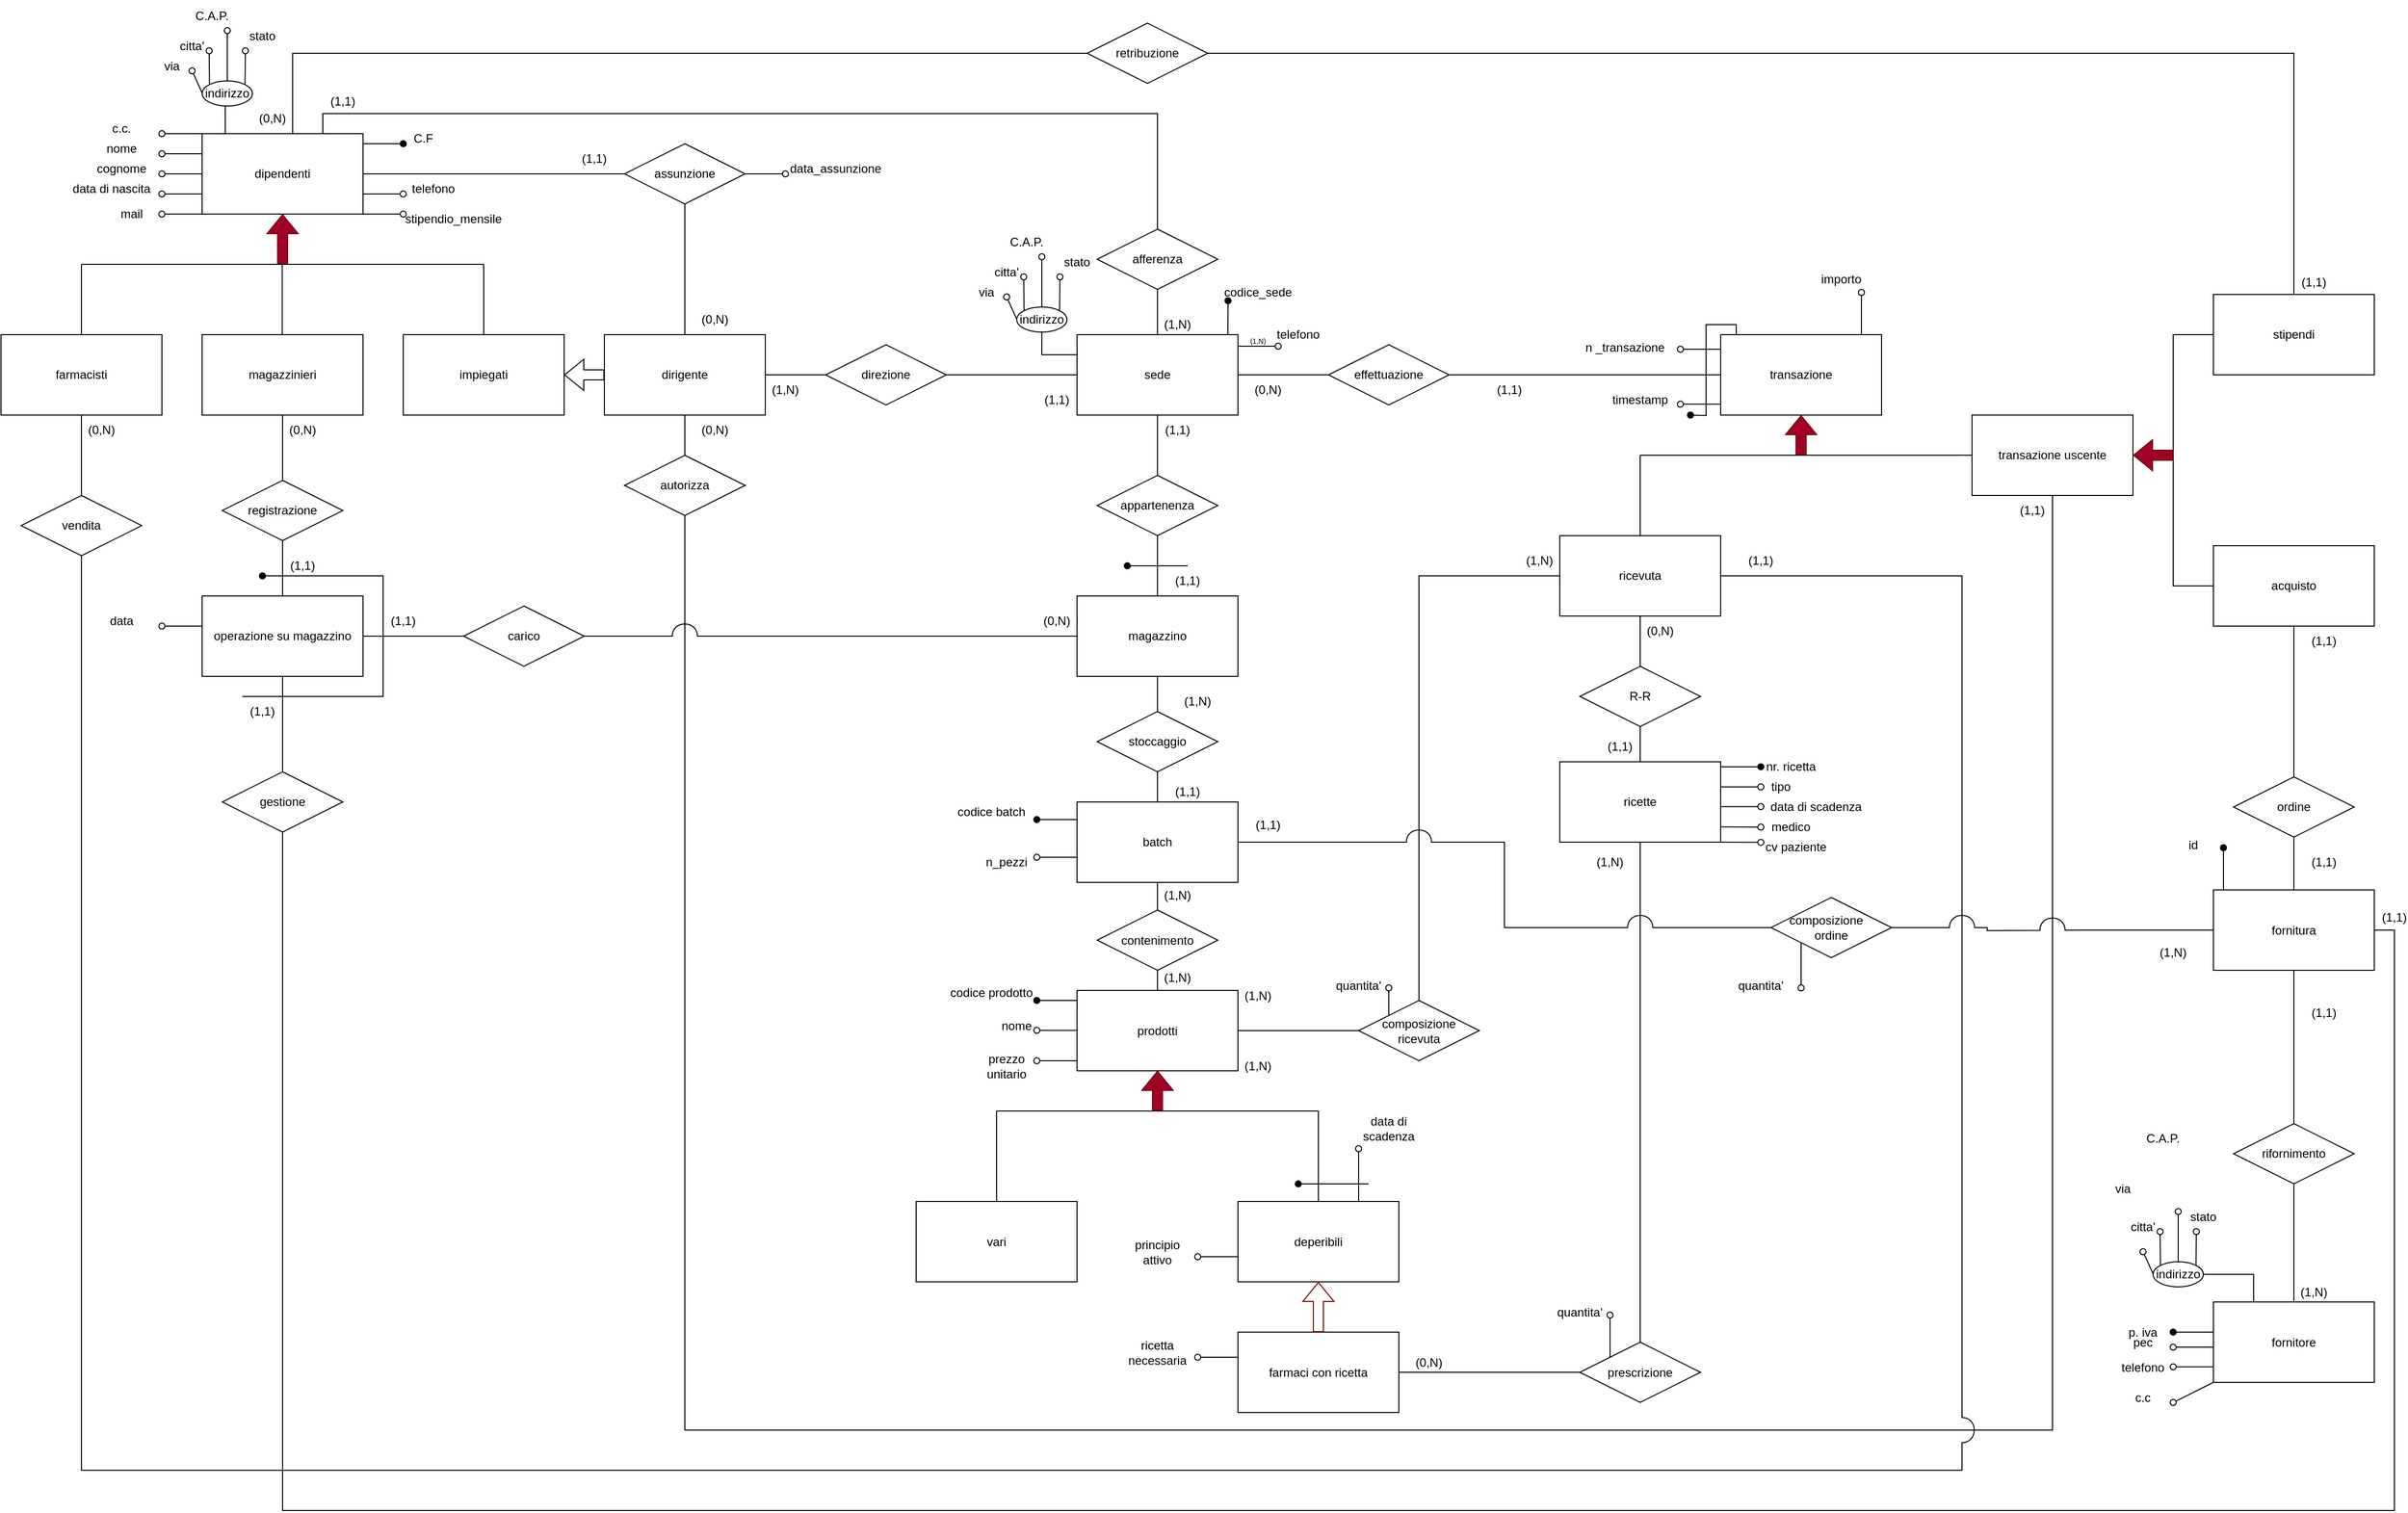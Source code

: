 <mxfile version="18.0.3" type="github">
  <diagram id="g37PVrqC7UkkJd-V3b6W" name="Page-1">
    <mxGraphModel dx="1673" dy="1926" grid="1" gridSize="10" guides="1" tooltips="1" connect="1" arrows="1" fold="1" page="1" pageScale="1" pageWidth="850" pageHeight="1100" math="0" shadow="0">
      <root>
        <mxCell id="0" />
        <mxCell id="1" parent="0" />
        <mxCell id="jZSy8k9Uf3yvj8wu4J5K-124" value="C.F" style="text;html=1;strokeColor=none;fillColor=none;align=center;verticalAlign=middle;whiteSpace=wrap;rounded=0;direction=west;" parent="1" vertex="1">
          <mxGeometry x="950" y="70" width="60" height="30" as="geometry" />
        </mxCell>
        <mxCell id="jZSy8k9Uf3yvj8wu4J5K-128" value="" style="endArrow=oval;html=1;rounded=0;exitX=0;exitY=0.25;exitDx=0;exitDy=0;endFill=1;" parent="1" edge="1">
          <mxGeometry width="50" height="50" relative="1" as="geometry">
            <mxPoint x="920" y="90.0" as="sourcePoint" />
            <mxPoint x="960" y="90.0" as="targetPoint" />
          </mxGeometry>
        </mxCell>
        <mxCell id="jZSy8k9Uf3yvj8wu4J5K-12" value="transazione" style="whiteSpace=wrap;html=1;align=center;" parent="1" vertex="1">
          <mxGeometry x="2270" y="280" width="160" height="80" as="geometry" />
        </mxCell>
        <mxCell id="MBOUWFR5yHpP2ibVQKA5-11" style="edgeStyle=orthogonalEdgeStyle;rounded=0;orthogonalLoop=1;jettySize=auto;html=1;exitX=0.5;exitY=1;exitDx=0;exitDy=0;entryX=0.5;entryY=0;entryDx=0;entryDy=0;endArrow=none;endFill=0;" parent="1" source="jZSy8k9Uf3yvj8wu4J5K-13" target="MBOUWFR5yHpP2ibVQKA5-10" edge="1">
          <mxGeometry relative="1" as="geometry" />
        </mxCell>
        <mxCell id="jZSy8k9Uf3yvj8wu4J5K-13" value="ricevuta" style="whiteSpace=wrap;html=1;align=center;" parent="1" vertex="1">
          <mxGeometry x="2110" y="480" width="160" height="80" as="geometry" />
        </mxCell>
        <mxCell id="jZSy8k9Uf3yvj8wu4J5K-211" style="edgeStyle=elbowEdgeStyle;rounded=0;orthogonalLoop=1;jettySize=auto;html=1;exitX=0;exitY=0.5;exitDx=0;exitDy=0;shadow=0;labelBackgroundColor=#000000;endArrow=none;endFill=0;" parent="1" source="jZSy8k9Uf3yvj8wu4J5K-14" edge="1">
          <mxGeometry relative="1" as="geometry">
            <mxPoint x="2510" y="399.833" as="targetPoint" />
          </mxGeometry>
        </mxCell>
        <mxCell id="MBOUWFR5yHpP2ibVQKA5-47" style="edgeStyle=orthogonalEdgeStyle;rounded=0;orthogonalLoop=1;jettySize=auto;html=1;exitX=0.5;exitY=1;exitDx=0;exitDy=0;endArrow=none;endFill=0;entryX=0.5;entryY=1;entryDx=0;entryDy=0;jumpStyle=arc;jumpSize=25;" parent="1" source="jZSy8k9Uf3yvj8wu4J5K-14" target="jZSy8k9Uf3yvj8wu4J5K-194" edge="1">
          <mxGeometry relative="1" as="geometry">
            <mxPoint x="1240" y="1010" as="targetPoint" />
            <Array as="points">
              <mxPoint x="2600" y="1370" />
              <mxPoint x="1240" y="1370" />
            </Array>
          </mxGeometry>
        </mxCell>
        <mxCell id="jZSy8k9Uf3yvj8wu4J5K-14" value="transazione uscente" style="whiteSpace=wrap;html=1;align=center;" parent="1" vertex="1">
          <mxGeometry x="2520" y="360" width="160" height="80" as="geometry" />
        </mxCell>
        <mxCell id="jZSy8k9Uf3yvj8wu4J5K-21" value="" style="endArrow=oval;html=1;rounded=0;exitX=0;exitY=0.25;exitDx=0;exitDy=0;endFill=0;" parent="1" edge="1">
          <mxGeometry width="50" height="50" relative="1" as="geometry">
            <mxPoint x="2270" y="294.5" as="sourcePoint" />
            <mxPoint x="2230" y="294.5" as="targetPoint" />
          </mxGeometry>
        </mxCell>
        <mxCell id="jZSy8k9Uf3yvj8wu4J5K-22" value="" style="endArrow=oval;html=1;rounded=0;exitX=0;exitY=0.25;exitDx=0;exitDy=0;endFill=0;" parent="1" edge="1">
          <mxGeometry width="50" height="50" relative="1" as="geometry">
            <mxPoint x="2270" y="349.17" as="sourcePoint" />
            <mxPoint x="2230" y="349.17" as="targetPoint" />
          </mxGeometry>
        </mxCell>
        <mxCell id="jZSy8k9Uf3yvj8wu4J5K-25" value="timestamp" style="text;html=1;strokeColor=none;fillColor=none;align=center;verticalAlign=middle;whiteSpace=wrap;rounded=0;" parent="1" vertex="1">
          <mxGeometry x="2160" y="330" width="60" height="30" as="geometry" />
        </mxCell>
        <mxCell id="jZSy8k9Uf3yvj8wu4J5K-41" value="" style="shape=flexArrow;endArrow=classic;html=1;rounded=0;entryX=0.5;entryY=1;entryDx=0;entryDy=0;fillColor=#a20025;strokeColor=#6F0000;" parent="1" target="jZSy8k9Uf3yvj8wu4J5K-12" edge="1">
          <mxGeometry width="50" height="50" relative="1" as="geometry">
            <mxPoint x="2350" y="400" as="sourcePoint" />
            <mxPoint x="2250" y="390" as="targetPoint" />
          </mxGeometry>
        </mxCell>
        <mxCell id="jZSy8k9Uf3yvj8wu4J5K-43" value="" style="endArrow=none;html=1;rounded=0;exitX=0.5;exitY=0;exitDx=0;exitDy=0;" parent="1" source="jZSy8k9Uf3yvj8wu4J5K-13" edge="1">
          <mxGeometry width="50" height="50" relative="1" as="geometry">
            <mxPoint x="2200" y="435" as="sourcePoint" />
            <mxPoint x="2190" y="400" as="targetPoint" />
          </mxGeometry>
        </mxCell>
        <mxCell id="jZSy8k9Uf3yvj8wu4J5K-54" value="prodotti" style="whiteSpace=wrap;html=1;align=center;" parent="1" vertex="1">
          <mxGeometry x="1630" y="932.5" width="160" height="80" as="geometry" />
        </mxCell>
        <mxCell id="jZSy8k9Uf3yvj8wu4J5K-55" value="farmaci con ricetta" style="whiteSpace=wrap;html=1;align=center;" parent="1" vertex="1">
          <mxGeometry x="1790" y="1272.5" width="160" height="80" as="geometry" />
        </mxCell>
        <mxCell id="MBOUWFR5yHpP2ibVQKA5-8" style="edgeStyle=orthogonalEdgeStyle;rounded=0;orthogonalLoop=1;jettySize=auto;html=1;exitX=0.5;exitY=0;exitDx=0;exitDy=0;endArrow=none;endFill=0;" parent="1" source="jZSy8k9Uf3yvj8wu4J5K-58" edge="1">
          <mxGeometry relative="1" as="geometry">
            <mxPoint x="1870" y="1052.5" as="targetPoint" />
          </mxGeometry>
        </mxCell>
        <mxCell id="jZSy8k9Uf3yvj8wu4J5K-58" value="deperibili" style="whiteSpace=wrap;html=1;align=center;" parent="1" vertex="1">
          <mxGeometry x="1790" y="1142.5" width="160" height="80" as="geometry" />
        </mxCell>
        <mxCell id="MBOUWFR5yHpP2ibVQKA5-9" style="edgeStyle=orthogonalEdgeStyle;rounded=0;orthogonalLoop=1;jettySize=auto;html=1;exitX=0.5;exitY=0;exitDx=0;exitDy=0;endArrow=none;endFill=0;" parent="1" source="jZSy8k9Uf3yvj8wu4J5K-59" edge="1">
          <mxGeometry relative="1" as="geometry">
            <mxPoint x="1550" y="1052.5" as="targetPoint" />
          </mxGeometry>
        </mxCell>
        <mxCell id="jZSy8k9Uf3yvj8wu4J5K-59" value="vari" style="whiteSpace=wrap;html=1;align=center;" parent="1" vertex="1">
          <mxGeometry x="1470" y="1142.5" width="160" height="80" as="geometry" />
        </mxCell>
        <mxCell id="jZSy8k9Uf3yvj8wu4J5K-65" value="data di scadenza" style="text;html=1;strokeColor=none;fillColor=none;align=center;verticalAlign=middle;whiteSpace=wrap;rounded=0;" parent="1" vertex="1">
          <mxGeometry x="1910" y="1055" width="60" height="30" as="geometry" />
        </mxCell>
        <mxCell id="jZSy8k9Uf3yvj8wu4J5K-71" value="" style="endArrow=oval;html=1;rounded=0;exitX=0;exitY=0.25;exitDx=0;exitDy=0;endFill=0;" parent="1" edge="1">
          <mxGeometry width="50" height="50" relative="1" as="geometry">
            <mxPoint x="1630" y="972.26" as="sourcePoint" />
            <mxPoint x="1590" y="972.26" as="targetPoint" />
          </mxGeometry>
        </mxCell>
        <mxCell id="jZSy8k9Uf3yvj8wu4J5K-72" value="" style="endArrow=oval;html=1;rounded=0;exitX=0;exitY=0.25;exitDx=0;exitDy=0;endFill=0;" parent="1" edge="1">
          <mxGeometry width="50" height="50" relative="1" as="geometry">
            <mxPoint x="1630" y="1002.5" as="sourcePoint" />
            <mxPoint x="1590" y="1002.5" as="targetPoint" />
          </mxGeometry>
        </mxCell>
        <mxCell id="jZSy8k9Uf3yvj8wu4J5K-73" value="codice prodotto" style="text;html=1;strokeColor=none;fillColor=none;align=center;verticalAlign=middle;whiteSpace=wrap;rounded=0;" parent="1" vertex="1">
          <mxGeometry x="1500" y="925" width="90" height="20" as="geometry" />
        </mxCell>
        <mxCell id="jZSy8k9Uf3yvj8wu4J5K-74" value="quantita&#39;" style="text;html=1;strokeColor=none;fillColor=none;align=center;verticalAlign=middle;whiteSpace=wrap;rounded=0;" parent="1" vertex="1">
          <mxGeometry x="1880" y="912.5" width="60" height="30" as="geometry" />
        </mxCell>
        <mxCell id="jZSy8k9Uf3yvj8wu4J5K-75" value="nome" style="text;html=1;strokeColor=none;fillColor=none;align=center;verticalAlign=middle;whiteSpace=wrap;rounded=0;" parent="1" vertex="1">
          <mxGeometry x="1540" y="952.5" width="60" height="30" as="geometry" />
        </mxCell>
        <mxCell id="jZSy8k9Uf3yvj8wu4J5K-76" value="prezzo unitario" style="text;html=1;strokeColor=none;fillColor=none;align=center;verticalAlign=middle;whiteSpace=wrap;rounded=0;" parent="1" vertex="1">
          <mxGeometry x="1530" y="992.5" width="60" height="30" as="geometry" />
        </mxCell>
        <mxCell id="jZSy8k9Uf3yvj8wu4J5K-78" value="" style="shape=flexArrow;endArrow=classic;html=1;rounded=0;entryX=0.5;entryY=1;entryDx=0;entryDy=0;shadow=0;labelBackgroundColor=#000000;fillColor=#a20025;strokeColor=#6F0000;" parent="1" edge="1">
          <mxGeometry width="50" height="50" relative="1" as="geometry">
            <mxPoint x="1710" y="1052.5" as="sourcePoint" />
            <mxPoint x="1710" y="1012.5" as="targetPoint" />
            <Array as="points">
              <mxPoint x="1710" y="1032.5" />
            </Array>
          </mxGeometry>
        </mxCell>
        <mxCell id="jZSy8k9Uf3yvj8wu4J5K-81" value="" style="endArrow=none;html=1;rounded=0;" parent="1" edge="1">
          <mxGeometry width="50" height="50" relative="1" as="geometry">
            <mxPoint x="1870" y="1052.5" as="sourcePoint" />
            <mxPoint x="1550" y="1052.5" as="targetPoint" />
          </mxGeometry>
        </mxCell>
        <mxCell id="jZSy8k9Uf3yvj8wu4J5K-82" value="" style="shape=flexArrow;endArrow=classic;html=1;rounded=0;entryX=0.5;entryY=1;entryDx=0;entryDy=0;shadow=0;labelBackgroundColor=#000000;fillColor=none;strokeColor=#6F0000;" parent="1" target="jZSy8k9Uf3yvj8wu4J5K-58" edge="1">
          <mxGeometry width="50" height="50" relative="1" as="geometry">
            <mxPoint x="1870" y="1272.5" as="sourcePoint" />
            <mxPoint x="1860" y="1232.5" as="targetPoint" />
            <Array as="points" />
          </mxGeometry>
        </mxCell>
        <mxCell id="pQ_YXbvvkogFB3tShBqx-45" style="edgeStyle=orthogonalEdgeStyle;rounded=0;orthogonalLoop=1;jettySize=auto;html=1;exitX=1;exitY=0.5;exitDx=0;exitDy=0;entryX=0;entryY=0.5;entryDx=0;entryDy=0;fontSize=7;endArrow=none;endFill=0;" parent="1" source="jZSy8k9Uf3yvj8wu4J5K-83" target="pQ_YXbvvkogFB3tShBqx-43" edge="1">
          <mxGeometry relative="1" as="geometry" />
        </mxCell>
        <mxCell id="jZSy8k9Uf3yvj8wu4J5K-83" value="dipendenti" style="whiteSpace=wrap;html=1;align=center;" parent="1" vertex="1">
          <mxGeometry x="760" y="80" width="160" height="80" as="geometry" />
        </mxCell>
        <mxCell id="jZSy8k9Uf3yvj8wu4J5K-216" style="edgeStyle=elbowEdgeStyle;rounded=0;orthogonalLoop=1;jettySize=auto;html=1;exitX=0.5;exitY=1;exitDx=0;exitDy=0;entryX=0.5;entryY=0;entryDx=0;entryDy=0;shadow=0;labelBackgroundColor=#000000;endArrow=none;endFill=0;" parent="1" source="jZSy8k9Uf3yvj8wu4J5K-84" target="jZSy8k9Uf3yvj8wu4J5K-158" edge="1">
          <mxGeometry relative="1" as="geometry" />
        </mxCell>
        <mxCell id="jZSy8k9Uf3yvj8wu4J5K-84" value="farmacisti" style="whiteSpace=wrap;html=1;align=center;" parent="1" vertex="1">
          <mxGeometry x="560" y="280" width="160" height="80" as="geometry" />
        </mxCell>
        <mxCell id="jZSy8k9Uf3yvj8wu4J5K-195" style="edgeStyle=elbowEdgeStyle;rounded=0;orthogonalLoop=1;jettySize=auto;html=1;exitX=0.5;exitY=1;exitDx=0;exitDy=0;entryX=0.5;entryY=0;entryDx=0;entryDy=0;shadow=0;labelBackgroundColor=#000000;endArrow=none;endFill=0;" parent="1" source="jZSy8k9Uf3yvj8wu4J5K-150" target="jZSy8k9Uf3yvj8wu4J5K-194" edge="1">
          <mxGeometry relative="1" as="geometry" />
        </mxCell>
        <mxCell id="jZSy8k9Uf3yvj8wu4J5K-85" value="impiegati" style="whiteSpace=wrap;html=1;align=center;" parent="1" vertex="1">
          <mxGeometry x="960" y="280" width="160" height="80" as="geometry" />
        </mxCell>
        <mxCell id="jZSy8k9Uf3yvj8wu4J5K-106" value="" style="shape=flexArrow;endArrow=classic;html=1;rounded=0;entryX=0.5;entryY=1;entryDx=0;entryDy=0;fillColor=#a20025;strokeColor=#6F0000;" parent="1" target="jZSy8k9Uf3yvj8wu4J5K-83" edge="1">
          <mxGeometry width="50" height="50" relative="1" as="geometry">
            <mxPoint x="840" y="210.0" as="sourcePoint" />
            <mxPoint x="740" y="190" as="targetPoint" />
          </mxGeometry>
        </mxCell>
        <mxCell id="jZSy8k9Uf3yvj8wu4J5K-107" value="" style="endArrow=none;html=1;rounded=0;exitX=0.5;exitY=0;exitDx=0;exitDy=0;" parent="1" source="jZSy8k9Uf3yvj8wu4J5K-84" edge="1">
          <mxGeometry width="50" height="50" relative="1" as="geometry">
            <mxPoint x="690" y="240" as="sourcePoint" />
            <mxPoint x="640" y="210" as="targetPoint" />
          </mxGeometry>
        </mxCell>
        <mxCell id="jZSy8k9Uf3yvj8wu4J5K-108" value="" style="endArrow=none;html=1;rounded=0;exitX=0.5;exitY=0;exitDx=0;exitDy=0;" parent="1" source="jZSy8k9Uf3yvj8wu4J5K-85" edge="1">
          <mxGeometry width="50" height="50" relative="1" as="geometry">
            <mxPoint x="1000" y="240" as="sourcePoint" />
            <mxPoint x="1040" y="210" as="targetPoint" />
          </mxGeometry>
        </mxCell>
        <mxCell id="jZSy8k9Uf3yvj8wu4J5K-109" value="" style="endArrow=none;html=1;rounded=0;" parent="1" edge="1">
          <mxGeometry width="50" height="50" relative="1" as="geometry">
            <mxPoint x="1040" y="210" as="sourcePoint" />
            <mxPoint x="640" y="210" as="targetPoint" />
          </mxGeometry>
        </mxCell>
        <mxCell id="jZSy8k9Uf3yvj8wu4J5K-113" value="" style="endArrow=oval;html=1;rounded=0;exitX=0;exitY=0.25;exitDx=0;exitDy=0;endFill=0;" parent="1" edge="1">
          <mxGeometry width="50" height="50" relative="1" as="geometry">
            <mxPoint x="760" y="120.0" as="sourcePoint" />
            <mxPoint x="720" y="120.0" as="targetPoint" />
          </mxGeometry>
        </mxCell>
        <mxCell id="jZSy8k9Uf3yvj8wu4J5K-114" value="" style="endArrow=oval;html=1;rounded=0;exitX=0;exitY=0.25;exitDx=0;exitDy=0;endFill=0;" parent="1" edge="1">
          <mxGeometry width="50" height="50" relative="1" as="geometry">
            <mxPoint x="760" y="140" as="sourcePoint" />
            <mxPoint x="720" y="140" as="targetPoint" />
          </mxGeometry>
        </mxCell>
        <mxCell id="jZSy8k9Uf3yvj8wu4J5K-115" value="" style="endArrow=oval;html=1;rounded=0;exitX=0;exitY=0.25;exitDx=0;exitDy=0;endFill=0;" parent="1" edge="1">
          <mxGeometry width="50" height="50" relative="1" as="geometry">
            <mxPoint x="760" y="160" as="sourcePoint" />
            <mxPoint x="720" y="160" as="targetPoint" />
          </mxGeometry>
        </mxCell>
        <mxCell id="jZSy8k9Uf3yvj8wu4J5K-116" value="nome" style="text;html=1;strokeColor=none;fillColor=none;align=center;verticalAlign=middle;whiteSpace=wrap;rounded=0;" parent="1" vertex="1">
          <mxGeometry x="650" y="80" width="60" height="30" as="geometry" />
        </mxCell>
        <mxCell id="jZSy8k9Uf3yvj8wu4J5K-117" value="cognome" style="text;html=1;strokeColor=none;fillColor=none;align=center;verticalAlign=middle;whiteSpace=wrap;rounded=0;" parent="1" vertex="1">
          <mxGeometry x="650" y="100" width="60" height="30" as="geometry" />
        </mxCell>
        <mxCell id="jZSy8k9Uf3yvj8wu4J5K-118" value="data di nascita" style="text;html=1;strokeColor=none;fillColor=none;align=center;verticalAlign=middle;whiteSpace=wrap;rounded=0;" parent="1" vertex="1">
          <mxGeometry x="630" y="120" width="80" height="30" as="geometry" />
        </mxCell>
        <mxCell id="jZSy8k9Uf3yvj8wu4J5K-119" value="mail" style="text;html=1;strokeColor=none;fillColor=none;align=center;verticalAlign=middle;whiteSpace=wrap;rounded=0;" parent="1" vertex="1">
          <mxGeometry x="660" y="145" width="60" height="30" as="geometry" />
        </mxCell>
        <mxCell id="jZSy8k9Uf3yvj8wu4J5K-120" value="" style="endArrow=oval;html=1;rounded=0;exitX=0;exitY=0.25;exitDx=0;exitDy=0;endFill=0;" parent="1" edge="1">
          <mxGeometry width="50" height="50" relative="1" as="geometry">
            <mxPoint x="760" y="100.0" as="sourcePoint" />
            <mxPoint x="720" y="100.0" as="targetPoint" />
          </mxGeometry>
        </mxCell>
        <mxCell id="jZSy8k9Uf3yvj8wu4J5K-133" value="sede" style="whiteSpace=wrap;html=1;align=center;" parent="1" vertex="1">
          <mxGeometry x="1630" y="280" width="160" height="80" as="geometry" />
        </mxCell>
        <mxCell id="jZSy8k9Uf3yvj8wu4J5K-148" value="" style="endArrow=oval;html=1;rounded=0;exitX=0;exitY=0.25;exitDx=0;exitDy=0;endFill=0;" parent="1" edge="1">
          <mxGeometry width="50" height="50" relative="1" as="geometry">
            <mxPoint x="920" y="140" as="sourcePoint" />
            <mxPoint x="960" y="140" as="targetPoint" />
          </mxGeometry>
        </mxCell>
        <mxCell id="jZSy8k9Uf3yvj8wu4J5K-149" value="telefono" style="text;html=1;strokeColor=none;fillColor=none;align=center;verticalAlign=middle;whiteSpace=wrap;rounded=0;direction=west;" parent="1" vertex="1">
          <mxGeometry x="940" y="120" width="100" height="30" as="geometry" />
        </mxCell>
        <mxCell id="jZSy8k9Uf3yvj8wu4J5K-192" style="edgeStyle=elbowEdgeStyle;rounded=0;orthogonalLoop=1;jettySize=auto;html=1;exitX=1;exitY=0.5;exitDx=0;exitDy=0;entryX=0;entryY=0.5;entryDx=0;entryDy=0;shadow=0;labelBackgroundColor=#000000;endArrow=none;endFill=0;" parent="1" source="jZSy8k9Uf3yvj8wu4J5K-150" target="jZSy8k9Uf3yvj8wu4J5K-153" edge="1">
          <mxGeometry relative="1" as="geometry" />
        </mxCell>
        <mxCell id="jZSy8k9Uf3yvj8wu4J5K-200" value="" style="edgeStyle=elbowEdgeStyle;rounded=0;orthogonalLoop=1;jettySize=auto;html=1;shadow=0;labelBackgroundColor=#000000;endArrow=none;endFill=0;" parent="1" source="jZSy8k9Uf3yvj8wu4J5K-150" target="jZSy8k9Uf3yvj8wu4J5K-85" edge="1">
          <mxGeometry relative="1" as="geometry" />
        </mxCell>
        <mxCell id="jZSy8k9Uf3yvj8wu4J5K-150" value="dirigente" style="whiteSpace=wrap;html=1;align=center;" parent="1" vertex="1">
          <mxGeometry x="1160" y="280" width="160" height="80" as="geometry" />
        </mxCell>
        <mxCell id="jZSy8k9Uf3yvj8wu4J5K-154" style="edgeStyle=elbowEdgeStyle;rounded=0;orthogonalLoop=1;jettySize=auto;elbow=vertical;html=1;exitX=0.5;exitY=0;exitDx=0;exitDy=0;shadow=0;labelBackgroundColor=#000000;endArrow=none;endFill=0;" parent="1" source="jZSy8k9Uf3yvj8wu4J5K-152" target="jZSy8k9Uf3yvj8wu4J5K-83" edge="1">
          <mxGeometry relative="1" as="geometry">
            <Array as="points">
              <mxPoint x="880" y="60" />
              <mxPoint x="900" y="40" />
              <mxPoint x="1180" y="40" />
            </Array>
          </mxGeometry>
        </mxCell>
        <mxCell id="jZSy8k9Uf3yvj8wu4J5K-155" style="edgeStyle=elbowEdgeStyle;rounded=0;orthogonalLoop=1;jettySize=auto;elbow=vertical;html=1;exitX=0.5;exitY=1;exitDx=0;exitDy=0;entryX=0.5;entryY=0;entryDx=0;entryDy=0;shadow=0;labelBackgroundColor=#000000;endArrow=none;endFill=0;" parent="1" source="jZSy8k9Uf3yvj8wu4J5K-152" target="jZSy8k9Uf3yvj8wu4J5K-133" edge="1">
          <mxGeometry relative="1" as="geometry" />
        </mxCell>
        <mxCell id="jZSy8k9Uf3yvj8wu4J5K-152" value="afferenza" style="shape=rhombus;perimeter=rhombusPerimeter;whiteSpace=wrap;html=1;align=center;" parent="1" vertex="1">
          <mxGeometry x="1650" y="175" width="120" height="60" as="geometry" />
        </mxCell>
        <mxCell id="jZSy8k9Uf3yvj8wu4J5K-193" style="edgeStyle=elbowEdgeStyle;rounded=0;orthogonalLoop=1;jettySize=auto;html=1;exitX=1;exitY=0.5;exitDx=0;exitDy=0;entryX=0;entryY=0.5;entryDx=0;entryDy=0;shadow=0;labelBackgroundColor=#000000;endArrow=none;endFill=0;" parent="1" source="jZSy8k9Uf3yvj8wu4J5K-153" target="jZSy8k9Uf3yvj8wu4J5K-133" edge="1">
          <mxGeometry relative="1" as="geometry" />
        </mxCell>
        <mxCell id="jZSy8k9Uf3yvj8wu4J5K-153" value="direzione" style="shape=rhombus;perimeter=rhombusPerimeter;whiteSpace=wrap;html=1;align=center;" parent="1" vertex="1">
          <mxGeometry x="1380" y="290" width="120" height="60" as="geometry" />
        </mxCell>
        <mxCell id="MBOUWFR5yHpP2ibVQKA5-126" style="edgeStyle=orthogonalEdgeStyle;rounded=0;jumpStyle=arc;jumpSize=25;orthogonalLoop=1;jettySize=auto;html=1;exitX=0.5;exitY=1;exitDx=0;exitDy=0;entryX=1;entryY=0.5;entryDx=0;entryDy=0;endArrow=none;endFill=0;" parent="1" source="jZSy8k9Uf3yvj8wu4J5K-158" target="jZSy8k9Uf3yvj8wu4J5K-13" edge="1">
          <mxGeometry relative="1" as="geometry">
            <Array as="points">
              <mxPoint x="640" y="1410" />
              <mxPoint x="2510" y="1410" />
              <mxPoint x="2510" y="520" />
            </Array>
          </mxGeometry>
        </mxCell>
        <mxCell id="jZSy8k9Uf3yvj8wu4J5K-158" value="vendita" style="shape=rhombus;perimeter=rhombusPerimeter;whiteSpace=wrap;html=1;align=center;" parent="1" vertex="1">
          <mxGeometry x="580" y="440" width="120" height="60" as="geometry" />
        </mxCell>
        <mxCell id="MBOUWFR5yHpP2ibVQKA5-4" style="edgeStyle=orthogonalEdgeStyle;rounded=0;orthogonalLoop=1;jettySize=auto;html=1;entryX=0.5;entryY=1;entryDx=0;entryDy=0;endArrow=none;endFill=0;" parent="1" source="jZSy8k9Uf3yvj8wu4J5K-166" target="MBOUWFR5yHpP2ibVQKA5-2" edge="1">
          <mxGeometry relative="1" as="geometry" />
        </mxCell>
        <mxCell id="4f7llSYf8M2964etwW2G-8" style="edgeStyle=orthogonalEdgeStyle;rounded=0;orthogonalLoop=1;jettySize=auto;html=1;exitX=0.5;exitY=1;exitDx=0;exitDy=0;entryX=0.5;entryY=0;entryDx=0;entryDy=0;startArrow=none;startFill=0;endArrow=none;endFill=0;" parent="1" source="jZSy8k9Uf3yvj8wu4J5K-166" target="4f7llSYf8M2964etwW2G-7" edge="1">
          <mxGeometry relative="1" as="geometry" />
        </mxCell>
        <mxCell id="jZSy8k9Uf3yvj8wu4J5K-166" value="stoccaggio" style="shape=rhombus;perimeter=rhombusPerimeter;whiteSpace=wrap;html=1;align=center;" parent="1" vertex="1">
          <mxGeometry x="1650" y="655" width="120" height="60" as="geometry" />
        </mxCell>
        <mxCell id="jZSy8k9Uf3yvj8wu4J5K-171" value="magazzinieri" style="whiteSpace=wrap;html=1;align=center;" parent="1" vertex="1">
          <mxGeometry x="760" y="280" width="160" height="80" as="geometry" />
        </mxCell>
        <mxCell id="jZSy8k9Uf3yvj8wu4J5K-172" value="" style="endArrow=none;html=1;rounded=0;exitX=0.5;exitY=0;exitDx=0;exitDy=0;" parent="1" edge="1">
          <mxGeometry width="50" height="50" relative="1" as="geometry">
            <mxPoint x="839.66" y="280" as="sourcePoint" />
            <mxPoint x="839.66" y="210" as="targetPoint" />
          </mxGeometry>
        </mxCell>
        <mxCell id="jZSy8k9Uf3yvj8wu4J5K-175" style="edgeStyle=elbowEdgeStyle;rounded=0;orthogonalLoop=1;jettySize=auto;html=1;exitX=1;exitY=0.5;exitDx=0;exitDy=0;shadow=0;labelBackgroundColor=#000000;endArrow=none;endFill=0;" parent="1" source="jZSy8k9Uf3yvj8wu4J5K-174" target="jZSy8k9Uf3yvj8wu4J5K-12" edge="1">
          <mxGeometry relative="1" as="geometry" />
        </mxCell>
        <mxCell id="jZSy8k9Uf3yvj8wu4J5K-176" style="edgeStyle=elbowEdgeStyle;rounded=0;orthogonalLoop=1;jettySize=auto;html=1;exitX=0;exitY=0.5;exitDx=0;exitDy=0;entryX=1;entryY=0.5;entryDx=0;entryDy=0;shadow=0;labelBackgroundColor=#000000;endArrow=none;endFill=0;" parent="1" source="jZSy8k9Uf3yvj8wu4J5K-174" target="jZSy8k9Uf3yvj8wu4J5K-133" edge="1">
          <mxGeometry relative="1" as="geometry" />
        </mxCell>
        <mxCell id="jZSy8k9Uf3yvj8wu4J5K-174" value="effettuazione" style="shape=rhombus;perimeter=rhombusPerimeter;whiteSpace=wrap;html=1;align=center;" parent="1" vertex="1">
          <mxGeometry x="1880" y="290" width="120" height="60" as="geometry" />
        </mxCell>
        <mxCell id="jZSy8k9Uf3yvj8wu4J5K-180" value="" style="endArrow=none;html=1;rounded=0;" parent="1" edge="1">
          <mxGeometry width="50" height="50" relative="1" as="geometry">
            <mxPoint x="2510" y="400" as="sourcePoint" />
            <mxPoint x="2190" y="400" as="targetPoint" />
          </mxGeometry>
        </mxCell>
        <mxCell id="jZSy8k9Uf3yvj8wu4J5K-202" style="edgeStyle=elbowEdgeStyle;rounded=0;orthogonalLoop=1;jettySize=auto;html=1;exitX=0;exitY=0.5;exitDx=0;exitDy=0;shadow=0;labelBackgroundColor=#000000;endArrow=none;endFill=0;" parent="1" source="jZSy8k9Uf3yvj8wu4J5K-181" target="jZSy8k9Uf3yvj8wu4J5K-182" edge="1">
          <mxGeometry relative="1" as="geometry">
            <mxPoint x="2680" y="535" as="targetPoint" />
            <Array as="points">
              <mxPoint x="2720" y="385" />
            </Array>
          </mxGeometry>
        </mxCell>
        <mxCell id="jZSy8k9Uf3yvj8wu4J5K-181" value="stipendi" style="whiteSpace=wrap;html=1;align=center;" parent="1" vertex="1">
          <mxGeometry x="2760" y="240" width="160" height="80" as="geometry" />
        </mxCell>
        <mxCell id="jZSy8k9Uf3yvj8wu4J5K-209" style="edgeStyle=elbowEdgeStyle;rounded=0;orthogonalLoop=1;jettySize=auto;html=1;exitX=0.5;exitY=1;exitDx=0;exitDy=0;entryX=0.5;entryY=0;entryDx=0;entryDy=0;shadow=0;labelBackgroundColor=#000000;endArrow=none;endFill=0;" parent="1" source="jZSy8k9Uf3yvj8wu4J5K-182" target="jZSy8k9Uf3yvj8wu4J5K-207" edge="1">
          <mxGeometry relative="1" as="geometry" />
        </mxCell>
        <mxCell id="jZSy8k9Uf3yvj8wu4J5K-182" value="acquisto" style="whiteSpace=wrap;html=1;align=center;" parent="1" vertex="1">
          <mxGeometry x="2760" y="490" width="160" height="80" as="geometry" />
        </mxCell>
        <mxCell id="jZSy8k9Uf3yvj8wu4J5K-191" value="" style="shape=flexArrow;endArrow=classic;html=1;rounded=0;shadow=0;labelBackgroundColor=#000000;entryX=1;entryY=0.5;entryDx=0;entryDy=0;exitX=0;exitY=0.5;exitDx=0;exitDy=0;fillColor=default;" parent="1" source="jZSy8k9Uf3yvj8wu4J5K-150" target="jZSy8k9Uf3yvj8wu4J5K-85" edge="1">
          <mxGeometry width="50" height="50" relative="1" as="geometry">
            <mxPoint x="1140" y="410" as="sourcePoint" />
            <mxPoint x="840" y="310" as="targetPoint" />
          </mxGeometry>
        </mxCell>
        <mxCell id="jZSy8k9Uf3yvj8wu4J5K-194" value="autorizza" style="shape=rhombus;perimeter=rhombusPerimeter;whiteSpace=wrap;html=1;align=center;" parent="1" vertex="1">
          <mxGeometry x="1180" y="400" width="120" height="60" as="geometry" />
        </mxCell>
        <mxCell id="jZSy8k9Uf3yvj8wu4J5K-201" value="" style="shape=flexArrow;endArrow=classic;html=1;rounded=0;shadow=0;labelBackgroundColor=#000000;entryX=1;entryY=0.5;entryDx=0;entryDy=0;exitX=0;exitY=0.5;exitDx=0;exitDy=0;fillColor=#a20025;strokeColor=#6F0000;" parent="1" edge="1">
          <mxGeometry width="50" height="50" relative="1" as="geometry">
            <mxPoint x="2720" y="400" as="sourcePoint" />
            <mxPoint x="2680" y="400" as="targetPoint" />
          </mxGeometry>
        </mxCell>
        <mxCell id="jZSy8k9Uf3yvj8wu4J5K-205" style="edgeStyle=elbowEdgeStyle;rounded=0;orthogonalLoop=1;jettySize=auto;html=1;exitX=0;exitY=0.5;exitDx=0;exitDy=0;entryX=0.5;entryY=0;entryDx=0;entryDy=0;shadow=0;labelBackgroundColor=#000000;endArrow=none;endFill=0;" parent="1" source="jZSy8k9Uf3yvj8wu4J5K-204" target="jZSy8k9Uf3yvj8wu4J5K-83" edge="1">
          <mxGeometry relative="1" as="geometry">
            <Array as="points">
              <mxPoint x="850" y="-30" />
            </Array>
          </mxGeometry>
        </mxCell>
        <mxCell id="jZSy8k9Uf3yvj8wu4J5K-213" style="edgeStyle=elbowEdgeStyle;rounded=0;orthogonalLoop=1;jettySize=auto;html=1;exitX=1;exitY=0.5;exitDx=0;exitDy=0;entryX=0.5;entryY=0;entryDx=0;entryDy=0;shadow=0;labelBackgroundColor=#000000;endArrow=none;endFill=0;" parent="1" source="jZSy8k9Uf3yvj8wu4J5K-204" target="jZSy8k9Uf3yvj8wu4J5K-181" edge="1">
          <mxGeometry relative="1" as="geometry">
            <Array as="points">
              <mxPoint x="2840" y="110" />
            </Array>
          </mxGeometry>
        </mxCell>
        <mxCell id="jZSy8k9Uf3yvj8wu4J5K-204" value="retribuzione" style="shape=rhombus;perimeter=rhombusPerimeter;whiteSpace=wrap;html=1;align=center;" parent="1" vertex="1">
          <mxGeometry x="1640" y="-30" width="120" height="60" as="geometry" />
        </mxCell>
        <mxCell id="MBOUWFR5yHpP2ibVQKA5-69" style="edgeStyle=orthogonalEdgeStyle;rounded=0;orthogonalLoop=1;jettySize=auto;html=1;exitX=0.5;exitY=1;exitDx=0;exitDy=0;entryX=0.5;entryY=0;entryDx=0;entryDy=0;endArrow=none;endFill=0;" parent="1" source="jZSy8k9Uf3yvj8wu4J5K-207" target="jZSy8k9Uf3yvj8wu4J5K-208" edge="1">
          <mxGeometry relative="1" as="geometry" />
        </mxCell>
        <mxCell id="jZSy8k9Uf3yvj8wu4J5K-207" value="ordine" style="shape=rhombus;perimeter=rhombusPerimeter;whiteSpace=wrap;html=1;align=center;" parent="1" vertex="1">
          <mxGeometry x="2780" y="720" width="120" height="60" as="geometry" />
        </mxCell>
        <mxCell id="MBOUWFR5yHpP2ibVQKA5-36" style="edgeStyle=orthogonalEdgeStyle;rounded=0;orthogonalLoop=1;jettySize=auto;html=1;exitX=0.5;exitY=1;exitDx=0;exitDy=0;entryX=0.5;entryY=0;entryDx=0;entryDy=0;endArrow=none;endFill=0;" parent="1" source="jZSy8k9Uf3yvj8wu4J5K-208" target="MBOUWFR5yHpP2ibVQKA5-21" edge="1">
          <mxGeometry relative="1" as="geometry" />
        </mxCell>
        <mxCell id="MBOUWFR5yHpP2ibVQKA5-71" style="edgeStyle=orthogonalEdgeStyle;rounded=0;orthogonalLoop=1;jettySize=auto;html=1;exitX=1;exitY=0.5;exitDx=0;exitDy=0;entryX=0.5;entryY=1;entryDx=0;entryDy=0;endArrow=none;endFill=0;" parent="1" source="jZSy8k9Uf3yvj8wu4J5K-208" target="MBOUWFR5yHpP2ibVQKA5-55" edge="1">
          <mxGeometry relative="1" as="geometry">
            <Array as="points">
              <mxPoint x="2940" y="873" />
              <mxPoint x="2940" y="1450" />
              <mxPoint x="840" y="1450" />
            </Array>
          </mxGeometry>
        </mxCell>
        <mxCell id="MBOUWFR5yHpP2ibVQKA5-93" style="edgeStyle=orthogonalEdgeStyle;rounded=0;jumpStyle=none;jumpSize=25;orthogonalLoop=1;jettySize=auto;html=1;exitX=0;exitY=0.5;exitDx=0;exitDy=0;endArrow=none;endFill=0;" parent="1" source="jZSy8k9Uf3yvj8wu4J5K-208" edge="1">
          <mxGeometry relative="1" as="geometry">
            <mxPoint x="2630" y="872.5" as="targetPoint" />
          </mxGeometry>
        </mxCell>
        <mxCell id="jZSy8k9Uf3yvj8wu4J5K-208" value="fornitura" style="whiteSpace=wrap;html=1;align=center;" parent="1" vertex="1">
          <mxGeometry x="2760" y="832.5" width="160" height="80" as="geometry" />
        </mxCell>
        <mxCell id="MBOUWFR5yHpP2ibVQKA5-7" style="edgeStyle=orthogonalEdgeStyle;rounded=0;orthogonalLoop=1;jettySize=auto;html=1;exitX=0.5;exitY=0;exitDx=0;exitDy=0;entryX=0;entryY=0.5;entryDx=0;entryDy=0;endArrow=none;endFill=0;" parent="1" source="jZSy8k9Uf3yvj8wu4J5K-218" target="jZSy8k9Uf3yvj8wu4J5K-13" edge="1">
          <mxGeometry relative="1" as="geometry" />
        </mxCell>
        <mxCell id="4f7llSYf8M2964etwW2G-19" style="edgeStyle=orthogonalEdgeStyle;rounded=0;orthogonalLoop=1;jettySize=auto;html=1;entryX=1;entryY=0.5;entryDx=0;entryDy=0;startArrow=none;startFill=0;endArrow=none;endFill=0;" parent="1" source="jZSy8k9Uf3yvj8wu4J5K-218" target="jZSy8k9Uf3yvj8wu4J5K-54" edge="1">
          <mxGeometry relative="1" as="geometry" />
        </mxCell>
        <mxCell id="jZSy8k9Uf3yvj8wu4J5K-218" value="composizione ricevuta" style="shape=rhombus;perimeter=rhombusPerimeter;whiteSpace=wrap;html=1;align=center;" parent="1" vertex="1">
          <mxGeometry x="1910" y="942.5" width="120" height="60" as="geometry" />
        </mxCell>
        <mxCell id="jZSy8k9Uf3yvj8wu4J5K-221" value="" style="endArrow=oval;html=1;rounded=0;exitX=0;exitY=0;exitDx=0;exitDy=0;endFill=0;" parent="1" source="jZSy8k9Uf3yvj8wu4J5K-218" edge="1">
          <mxGeometry width="50" height="50" relative="1" as="geometry">
            <mxPoint x="1940" y="727.5" as="sourcePoint" />
            <mxPoint x="1940" y="930" as="targetPoint" />
          </mxGeometry>
        </mxCell>
        <mxCell id="jZSy8k9Uf3yvj8wu4J5K-223" value="id" style="text;html=1;strokeColor=none;fillColor=none;align=center;verticalAlign=middle;whiteSpace=wrap;rounded=0;" parent="1" vertex="1">
          <mxGeometry x="2710" y="772.5" width="60" height="30" as="geometry" />
        </mxCell>
        <mxCell id="jZSy8k9Uf3yvj8wu4J5K-224" value="" style="endArrow=oval;html=1;rounded=0;exitX=0;exitY=0;exitDx=0;exitDy=0;endFill=1;" parent="1" edge="1">
          <mxGeometry width="50" height="50" relative="1" as="geometry">
            <mxPoint x="2770" y="832.5" as="sourcePoint" />
            <mxPoint x="2770" y="790.5" as="targetPoint" />
          </mxGeometry>
        </mxCell>
        <mxCell id="jZSy8k9Uf3yvj8wu4J5K-225" value="importo" style="text;html=1;strokeColor=none;fillColor=none;align=center;verticalAlign=middle;whiteSpace=wrap;rounded=0;" parent="1" vertex="1">
          <mxGeometry x="2360" y="210" width="60" height="30" as="geometry" />
        </mxCell>
        <mxCell id="jZSy8k9Uf3yvj8wu4J5K-227" value="n _transazione" style="text;html=1;strokeColor=none;fillColor=none;align=center;verticalAlign=middle;whiteSpace=wrap;rounded=0;" parent="1" vertex="1">
          <mxGeometry x="2130" y="277.5" width="90" height="30" as="geometry" />
        </mxCell>
        <mxCell id="jZSy8k9Uf3yvj8wu4J5K-229" value="" style="endArrow=oval;html=1;rounded=0;shadow=0;labelBackgroundColor=#000000;endFill=1;exitX=0.097;exitY=0.008;exitDx=0;exitDy=0;exitPerimeter=0;edgeStyle=orthogonalEdgeStyle;" parent="1" source="jZSy8k9Uf3yvj8wu4J5K-12" edge="1">
          <mxGeometry relative="1" as="geometry">
            <mxPoint x="2020" y="440" as="sourcePoint" />
            <mxPoint x="2240" y="360" as="targetPoint" />
          </mxGeometry>
        </mxCell>
        <mxCell id="jZSy8k9Uf3yvj8wu4J5K-232" value="nr. ricetta" style="text;html=1;strokeColor=none;fillColor=none;align=center;verticalAlign=middle;whiteSpace=wrap;rounded=0;" parent="1" vertex="1">
          <mxGeometry x="2310" y="695" width="60" height="30" as="geometry" />
        </mxCell>
        <mxCell id="jZSy8k9Uf3yvj8wu4J5K-242" value="" style="endArrow=oval;html=1;rounded=0;exitX=0;exitY=0;exitDx=0;exitDy=0;endFill=0;" parent="1" edge="1">
          <mxGeometry width="50" height="50" relative="1" as="geometry">
            <mxPoint x="2410" y="280" as="sourcePoint" />
            <mxPoint x="2410" y="238" as="targetPoint" />
          </mxGeometry>
        </mxCell>
        <mxCell id="pQ_YXbvvkogFB3tShBqx-12" style="edgeStyle=orthogonalEdgeStyle;rounded=0;orthogonalLoop=1;jettySize=auto;html=1;exitX=0.5;exitY=1;exitDx=0;exitDy=0;entryX=0.144;entryY=0;entryDx=0;entryDy=0;entryPerimeter=0;endArrow=none;endFill=0;" parent="1" source="pQ_YXbvvkogFB3tShBqx-1" target="jZSy8k9Uf3yvj8wu4J5K-83" edge="1">
          <mxGeometry relative="1" as="geometry" />
        </mxCell>
        <mxCell id="pQ_YXbvvkogFB3tShBqx-1" value="indirizzo" style="ellipse;whiteSpace=wrap;html=1;align=center;" parent="1" vertex="1">
          <mxGeometry x="760" y="27.5" width="50" height="25" as="geometry" />
        </mxCell>
        <mxCell id="pQ_YXbvvkogFB3tShBqx-2" value="" style="endArrow=oval;html=1;rounded=0;exitX=1;exitY=0;exitDx=0;exitDy=0;endFill=0;" parent="1" source="pQ_YXbvvkogFB3tShBqx-1" edge="1">
          <mxGeometry width="50" height="50" relative="1" as="geometry">
            <mxPoint x="750" y="-42.5" as="sourcePoint" />
            <mxPoint x="803" y="-2.5" as="targetPoint" />
          </mxGeometry>
        </mxCell>
        <mxCell id="pQ_YXbvvkogFB3tShBqx-3" value="" style="endArrow=oval;html=1;rounded=0;exitX=0.5;exitY=0;exitDx=0;exitDy=0;endFill=0;" parent="1" source="pQ_YXbvvkogFB3tShBqx-1" edge="1">
          <mxGeometry width="50" height="50" relative="1" as="geometry">
            <mxPoint x="750" y="-22.5" as="sourcePoint" />
            <mxPoint x="785" y="-22.5" as="targetPoint" />
          </mxGeometry>
        </mxCell>
        <mxCell id="pQ_YXbvvkogFB3tShBqx-4" value="" style="endArrow=oval;html=1;rounded=0;exitX=0;exitY=0;exitDx=0;exitDy=0;endFill=0;" parent="1" source="pQ_YXbvvkogFB3tShBqx-1" edge="1">
          <mxGeometry width="50" height="50" relative="1" as="geometry">
            <mxPoint x="750" y="-2.5" as="sourcePoint" />
            <mxPoint x="767" y="-2.5" as="targetPoint" />
          </mxGeometry>
        </mxCell>
        <mxCell id="pQ_YXbvvkogFB3tShBqx-5" value="citta&#39;" style="text;html=1;strokeColor=none;fillColor=none;align=center;verticalAlign=middle;whiteSpace=wrap;rounded=0;" parent="1" vertex="1">
          <mxGeometry x="720" y="-22.5" width="60" height="30" as="geometry" />
        </mxCell>
        <mxCell id="pQ_YXbvvkogFB3tShBqx-6" value="stato" style="text;html=1;strokeColor=none;fillColor=none;align=center;verticalAlign=middle;whiteSpace=wrap;rounded=0;" parent="1" vertex="1">
          <mxGeometry x="790" y="-32.5" width="60" height="30" as="geometry" />
        </mxCell>
        <mxCell id="pQ_YXbvvkogFB3tShBqx-7" value="C.A.P." style="text;html=1;strokeColor=none;fillColor=none;align=center;verticalAlign=middle;whiteSpace=wrap;rounded=0;" parent="1" vertex="1">
          <mxGeometry x="730" y="-52.5" width="80" height="30" as="geometry" />
        </mxCell>
        <mxCell id="pQ_YXbvvkogFB3tShBqx-8" value="via" style="text;html=1;strokeColor=none;fillColor=none;align=center;verticalAlign=middle;whiteSpace=wrap;rounded=0;" parent="1" vertex="1">
          <mxGeometry x="700" y="-2.5" width="60" height="30" as="geometry" />
        </mxCell>
        <mxCell id="pQ_YXbvvkogFB3tShBqx-9" value="" style="endArrow=oval;html=1;rounded=0;exitX=0;exitY=0.25;exitDx=0;exitDy=0;endFill=0;" parent="1" edge="1">
          <mxGeometry width="50" height="50" relative="1" as="geometry">
            <mxPoint x="760" y="39.5" as="sourcePoint" />
            <mxPoint x="750" y="17.5" as="targetPoint" />
          </mxGeometry>
        </mxCell>
        <mxCell id="pQ_YXbvvkogFB3tShBqx-22" style="edgeStyle=orthogonalEdgeStyle;rounded=0;orthogonalLoop=1;jettySize=auto;html=1;exitX=0.5;exitY=1;exitDx=0;exitDy=0;entryX=0;entryY=0.25;entryDx=0;entryDy=0;endArrow=none;endFill=0;" parent="1" source="pQ_YXbvvkogFB3tShBqx-13" target="jZSy8k9Uf3yvj8wu4J5K-133" edge="1">
          <mxGeometry relative="1" as="geometry" />
        </mxCell>
        <mxCell id="pQ_YXbvvkogFB3tShBqx-13" value="indirizzo" style="ellipse;whiteSpace=wrap;html=1;align=center;" parent="1" vertex="1">
          <mxGeometry x="1570" y="252.5" width="50" height="25" as="geometry" />
        </mxCell>
        <mxCell id="pQ_YXbvvkogFB3tShBqx-14" value="" style="endArrow=oval;html=1;rounded=0;exitX=1;exitY=0;exitDx=0;exitDy=0;endFill=0;" parent="1" source="pQ_YXbvvkogFB3tShBqx-13" edge="1">
          <mxGeometry width="50" height="50" relative="1" as="geometry">
            <mxPoint x="1560" y="182.5" as="sourcePoint" />
            <mxPoint x="1613" y="222.5" as="targetPoint" />
          </mxGeometry>
        </mxCell>
        <mxCell id="pQ_YXbvvkogFB3tShBqx-15" value="" style="endArrow=oval;html=1;rounded=0;exitX=0.5;exitY=0;exitDx=0;exitDy=0;endFill=0;" parent="1" source="pQ_YXbvvkogFB3tShBqx-13" edge="1">
          <mxGeometry width="50" height="50" relative="1" as="geometry">
            <mxPoint x="1560" y="202.5" as="sourcePoint" />
            <mxPoint x="1595" y="202.5" as="targetPoint" />
          </mxGeometry>
        </mxCell>
        <mxCell id="pQ_YXbvvkogFB3tShBqx-16" value="" style="endArrow=oval;html=1;rounded=0;exitX=0;exitY=0;exitDx=0;exitDy=0;endFill=0;" parent="1" source="pQ_YXbvvkogFB3tShBqx-13" edge="1">
          <mxGeometry width="50" height="50" relative="1" as="geometry">
            <mxPoint x="1560" y="222.5" as="sourcePoint" />
            <mxPoint x="1577" y="222.5" as="targetPoint" />
          </mxGeometry>
        </mxCell>
        <mxCell id="pQ_YXbvvkogFB3tShBqx-17" value="citta&#39;" style="text;html=1;strokeColor=none;fillColor=none;align=center;verticalAlign=middle;whiteSpace=wrap;rounded=0;" parent="1" vertex="1">
          <mxGeometry x="1530" y="202.5" width="60" height="30" as="geometry" />
        </mxCell>
        <mxCell id="pQ_YXbvvkogFB3tShBqx-18" value="C.A.P." style="text;html=1;strokeColor=none;fillColor=none;align=center;verticalAlign=middle;whiteSpace=wrap;rounded=0;" parent="1" vertex="1">
          <mxGeometry x="1540" y="172.5" width="80" height="30" as="geometry" />
        </mxCell>
        <mxCell id="pQ_YXbvvkogFB3tShBqx-19" value="via" style="text;html=1;strokeColor=none;fillColor=none;align=center;verticalAlign=middle;whiteSpace=wrap;rounded=0;" parent="1" vertex="1">
          <mxGeometry x="1510" y="222.5" width="60" height="30" as="geometry" />
        </mxCell>
        <mxCell id="pQ_YXbvvkogFB3tShBqx-20" value="" style="endArrow=oval;html=1;rounded=0;exitX=0;exitY=0.25;exitDx=0;exitDy=0;endFill=0;" parent="1" edge="1">
          <mxGeometry width="50" height="50" relative="1" as="geometry">
            <mxPoint x="1570" y="264.5" as="sourcePoint" />
            <mxPoint x="1560" y="242.5" as="targetPoint" />
          </mxGeometry>
        </mxCell>
        <mxCell id="pQ_YXbvvkogFB3tShBqx-25" value="stato" style="text;html=1;strokeColor=none;fillColor=none;align=center;verticalAlign=middle;whiteSpace=wrap;rounded=0;" parent="1" vertex="1">
          <mxGeometry x="1600" y="192.5" width="60" height="30" as="geometry" />
        </mxCell>
        <mxCell id="pQ_YXbvvkogFB3tShBqx-26" value="" style="endArrow=oval;html=1;rounded=0;exitX=0;exitY=0.25;exitDx=0;exitDy=0;endFill=0;" parent="1" edge="1">
          <mxGeometry width="50" height="50" relative="1" as="geometry">
            <mxPoint x="1790" y="291.5" as="sourcePoint" />
            <mxPoint x="1830" y="291.5" as="targetPoint" />
          </mxGeometry>
        </mxCell>
        <mxCell id="pQ_YXbvvkogFB3tShBqx-27" value="telefono" style="text;html=1;strokeColor=none;fillColor=none;align=center;verticalAlign=middle;whiteSpace=wrap;rounded=0;" parent="1" vertex="1">
          <mxGeometry x="1820" y="265" width="60" height="30" as="geometry" />
        </mxCell>
        <mxCell id="pQ_YXbvvkogFB3tShBqx-29" value="&lt;font style=&quot;font-size: 7px&quot;&gt;(1,N)&lt;/font&gt;" style="text;html=1;strokeColor=none;fillColor=none;align=center;verticalAlign=middle;whiteSpace=wrap;rounded=0;" parent="1" vertex="1">
          <mxGeometry x="1800" y="280" width="20" height="10" as="geometry" />
        </mxCell>
        <mxCell id="pQ_YXbvvkogFB3tShBqx-44" style="edgeStyle=orthogonalEdgeStyle;rounded=0;orthogonalLoop=1;jettySize=auto;html=1;exitX=0.5;exitY=1;exitDx=0;exitDy=0;entryX=0.5;entryY=0;entryDx=0;entryDy=0;fontSize=7;endArrow=none;endFill=0;" parent="1" source="pQ_YXbvvkogFB3tShBqx-43" target="jZSy8k9Uf3yvj8wu4J5K-150" edge="1">
          <mxGeometry relative="1" as="geometry" />
        </mxCell>
        <mxCell id="pQ_YXbvvkogFB3tShBqx-43" value="&lt;font style=&quot;font-size: 12px&quot;&gt;assunzione&lt;/font&gt;" style="shape=rhombus;perimeter=rhombusPerimeter;whiteSpace=wrap;html=1;align=center;fontSize=7;" parent="1" vertex="1">
          <mxGeometry x="1180" y="90" width="120" height="60" as="geometry" />
        </mxCell>
        <mxCell id="pQ_YXbvvkogFB3tShBqx-50" value="data_assunzione" style="text;html=1;strokeColor=none;fillColor=none;align=center;verticalAlign=middle;whiteSpace=wrap;rounded=0;direction=west;" parent="1" vertex="1">
          <mxGeometry x="1360" y="100" width="60" height="30" as="geometry" />
        </mxCell>
        <mxCell id="pQ_YXbvvkogFB3tShBqx-51" value="" style="endArrow=oval;html=1;rounded=0;exitX=0;exitY=0.25;exitDx=0;exitDy=0;endFill=0;" parent="1" edge="1">
          <mxGeometry width="50" height="50" relative="1" as="geometry">
            <mxPoint x="1300" y="120.0" as="sourcePoint" />
            <mxPoint x="1340" y="120.0" as="targetPoint" />
          </mxGeometry>
        </mxCell>
        <mxCell id="pQ_YXbvvkogFB3tShBqx-58" value="principio attivo" style="text;html=1;strokeColor=none;fillColor=none;align=center;verticalAlign=middle;whiteSpace=wrap;rounded=0;" parent="1" vertex="1">
          <mxGeometry x="1680" y="1177.5" width="60" height="30" as="geometry" />
        </mxCell>
        <mxCell id="pQ_YXbvvkogFB3tShBqx-59" value="" style="endArrow=oval;html=1;rounded=0;exitX=0;exitY=0.25;exitDx=0;exitDy=0;endFill=0;" parent="1" edge="1">
          <mxGeometry width="50" height="50" relative="1" as="geometry">
            <mxPoint x="1790" y="1197.5" as="sourcePoint" />
            <mxPoint x="1750" y="1197.5" as="targetPoint" />
          </mxGeometry>
        </mxCell>
        <mxCell id="MBOUWFR5yHpP2ibVQKA5-5" style="edgeStyle=orthogonalEdgeStyle;rounded=0;orthogonalLoop=1;jettySize=auto;html=1;exitX=0.5;exitY=0;exitDx=0;exitDy=0;entryX=0.5;entryY=1;entryDx=0;entryDy=0;endArrow=none;endFill=0;" parent="1" source="MBOUWFR5yHpP2ibVQKA5-2" target="MBOUWFR5yHpP2ibVQKA5-3" edge="1">
          <mxGeometry relative="1" as="geometry" />
        </mxCell>
        <mxCell id="MBOUWFR5yHpP2ibVQKA5-2" value="magazzino" style="whiteSpace=wrap;html=1;align=center;" parent="1" vertex="1">
          <mxGeometry x="1630" y="540" width="160" height="80" as="geometry" />
        </mxCell>
        <mxCell id="MBOUWFR5yHpP2ibVQKA5-6" style="edgeStyle=orthogonalEdgeStyle;rounded=0;orthogonalLoop=1;jettySize=auto;html=1;exitX=0.5;exitY=0;exitDx=0;exitDy=0;entryX=0.5;entryY=1;entryDx=0;entryDy=0;endArrow=none;endFill=0;" parent="1" source="MBOUWFR5yHpP2ibVQKA5-3" target="jZSy8k9Uf3yvj8wu4J5K-133" edge="1">
          <mxGeometry relative="1" as="geometry" />
        </mxCell>
        <mxCell id="MBOUWFR5yHpP2ibVQKA5-3" value="appartenenza" style="shape=rhombus;perimeter=rhombusPerimeter;whiteSpace=wrap;html=1;align=center;" parent="1" vertex="1">
          <mxGeometry x="1650" y="420" width="120" height="60" as="geometry" />
        </mxCell>
        <mxCell id="MBOUWFR5yHpP2ibVQKA5-14" style="edgeStyle=orthogonalEdgeStyle;rounded=0;orthogonalLoop=1;jettySize=auto;html=1;exitX=0.5;exitY=1;exitDx=0;exitDy=0;entryX=0.5;entryY=0;entryDx=0;entryDy=0;endArrow=none;endFill=0;" parent="1" source="MBOUWFR5yHpP2ibVQKA5-10" target="MBOUWFR5yHpP2ibVQKA5-13" edge="1">
          <mxGeometry relative="1" as="geometry" />
        </mxCell>
        <mxCell id="MBOUWFR5yHpP2ibVQKA5-10" value="R-R" style="shape=rhombus;perimeter=rhombusPerimeter;whiteSpace=wrap;html=1;align=center;" parent="1" vertex="1">
          <mxGeometry x="2130" y="610" width="120" height="60" as="geometry" />
        </mxCell>
        <mxCell id="MBOUWFR5yHpP2ibVQKA5-18" style="edgeStyle=orthogonalEdgeStyle;rounded=0;orthogonalLoop=1;jettySize=auto;html=1;exitX=0.5;exitY=1;exitDx=0;exitDy=0;entryX=0.5;entryY=0;entryDx=0;entryDy=0;jumpStyle=arc;jumpSize=25;endArrow=none;endFill=0;" parent="1" source="MBOUWFR5yHpP2ibVQKA5-13" target="MBOUWFR5yHpP2ibVQKA5-17" edge="1">
          <mxGeometry relative="1" as="geometry" />
        </mxCell>
        <mxCell id="MBOUWFR5yHpP2ibVQKA5-13" value="ricette" style="whiteSpace=wrap;html=1;align=center;" parent="1" vertex="1">
          <mxGeometry x="2110" y="705" width="160" height="80" as="geometry" />
        </mxCell>
        <mxCell id="4f7llSYf8M2964etwW2G-18" style="edgeStyle=orthogonalEdgeStyle;rounded=0;orthogonalLoop=1;jettySize=auto;html=1;exitX=0;exitY=0.5;exitDx=0;exitDy=0;entryX=1;entryY=0.5;entryDx=0;entryDy=0;startArrow=none;startFill=0;endArrow=none;endFill=0;" parent="1" source="MBOUWFR5yHpP2ibVQKA5-17" target="jZSy8k9Uf3yvj8wu4J5K-55" edge="1">
          <mxGeometry relative="1" as="geometry" />
        </mxCell>
        <mxCell id="MBOUWFR5yHpP2ibVQKA5-17" value="prescrizione" style="shape=rhombus;perimeter=rhombusPerimeter;whiteSpace=wrap;html=1;align=center;" parent="1" vertex="1">
          <mxGeometry x="2130" y="1282.5" width="120" height="60" as="geometry" />
        </mxCell>
        <mxCell id="4f7llSYf8M2964etwW2G-32" style="edgeStyle=orthogonalEdgeStyle;rounded=0;jumpStyle=arc;jumpSize=25;orthogonalLoop=1;jettySize=auto;html=1;entryX=0.5;entryY=0;entryDx=0;entryDy=0;startArrow=none;startFill=0;endArrow=none;endFill=0;" parent="1" source="MBOUWFR5yHpP2ibVQKA5-21" target="MBOUWFR5yHpP2ibVQKA5-22" edge="1">
          <mxGeometry relative="1" as="geometry" />
        </mxCell>
        <mxCell id="MBOUWFR5yHpP2ibVQKA5-21" value="rifornimento" style="shape=rhombus;perimeter=rhombusPerimeter;whiteSpace=wrap;html=1;align=center;" parent="1" vertex="1">
          <mxGeometry x="2780" y="1065" width="120" height="60" as="geometry" />
        </mxCell>
        <mxCell id="MBOUWFR5yHpP2ibVQKA5-22" value="fornitore" style="whiteSpace=wrap;html=1;align=center;" parent="1" vertex="1">
          <mxGeometry x="2760" y="1242.5" width="160" height="80" as="geometry" />
        </mxCell>
        <mxCell id="MBOUWFR5yHpP2ibVQKA5-25" value="" style="endArrow=oval;html=1;rounded=0;exitX=0;exitY=0.25;exitDx=0;exitDy=0;endFill=1;" parent="1" edge="1">
          <mxGeometry width="50" height="50" relative="1" as="geometry">
            <mxPoint x="2760" y="1272.5" as="sourcePoint" />
            <mxPoint x="2720" y="1272.5" as="targetPoint" />
          </mxGeometry>
        </mxCell>
        <mxCell id="MBOUWFR5yHpP2ibVQKA5-27" value="p. iva" style="text;html=1;strokeColor=none;fillColor=none;align=center;verticalAlign=middle;whiteSpace=wrap;rounded=0;" parent="1" vertex="1">
          <mxGeometry x="2660" y="1257.5" width="60" height="30" as="geometry" />
        </mxCell>
        <mxCell id="MBOUWFR5yHpP2ibVQKA5-29" value="" style="endArrow=oval;html=1;rounded=0;exitX=0;exitY=0.25;exitDx=0;exitDy=0;endFill=0;" parent="1" edge="1">
          <mxGeometry width="50" height="50" relative="1" as="geometry">
            <mxPoint x="2760" y="1287.5" as="sourcePoint" />
            <mxPoint x="2720" y="1287.5" as="targetPoint" />
          </mxGeometry>
        </mxCell>
        <mxCell id="MBOUWFR5yHpP2ibVQKA5-30" value="" style="endArrow=oval;html=1;rounded=0;exitX=0;exitY=0.25;exitDx=0;exitDy=0;endFill=0;" parent="1" edge="1">
          <mxGeometry width="50" height="50" relative="1" as="geometry">
            <mxPoint x="2760" y="1307.08" as="sourcePoint" />
            <mxPoint x="2720" y="1307.08" as="targetPoint" />
          </mxGeometry>
        </mxCell>
        <mxCell id="MBOUWFR5yHpP2ibVQKA5-31" value="pec" style="text;html=1;strokeColor=none;fillColor=none;align=center;verticalAlign=middle;whiteSpace=wrap;rounded=0;" parent="1" vertex="1">
          <mxGeometry x="2660" y="1267.5" width="60" height="30" as="geometry" />
        </mxCell>
        <mxCell id="MBOUWFR5yHpP2ibVQKA5-32" value="telefono" style="text;html=1;strokeColor=none;fillColor=none;align=center;verticalAlign=middle;whiteSpace=wrap;rounded=0;" parent="1" vertex="1">
          <mxGeometry x="2660" y="1292.5" width="60" height="30" as="geometry" />
        </mxCell>
        <mxCell id="MBOUWFR5yHpP2ibVQKA5-33" value="" style="endArrow=oval;html=1;rounded=0;endFill=0;exitX=0;exitY=1;exitDx=0;exitDy=0;" parent="1" source="MBOUWFR5yHpP2ibVQKA5-22" edge="1">
          <mxGeometry width="50" height="50" relative="1" as="geometry">
            <mxPoint x="2760" y="1342.5" as="sourcePoint" />
            <mxPoint x="2720" y="1342.5" as="targetPoint" />
          </mxGeometry>
        </mxCell>
        <mxCell id="MBOUWFR5yHpP2ibVQKA5-34" value="c.c" style="text;html=1;strokeColor=none;fillColor=none;align=center;verticalAlign=middle;whiteSpace=wrap;rounded=0;" parent="1" vertex="1">
          <mxGeometry x="2660" y="1322.5" width="60" height="30" as="geometry" />
        </mxCell>
        <mxCell id="MBOUWFR5yHpP2ibVQKA5-92" style="edgeStyle=orthogonalEdgeStyle;rounded=0;jumpStyle=arc;jumpSize=25;orthogonalLoop=1;jettySize=auto;html=1;exitX=1;exitY=0.5;exitDx=0;exitDy=0;endArrow=none;endFill=0;" parent="1" source="MBOUWFR5yHpP2ibVQKA5-37" edge="1">
          <mxGeometry relative="1" as="geometry">
            <mxPoint x="2630" y="872.5" as="targetPoint" />
          </mxGeometry>
        </mxCell>
        <mxCell id="MBOUWFR5yHpP2ibVQKA5-37" value="&lt;div&gt;composizione&amp;nbsp;&amp;nbsp;&amp;nbsp; ordine&lt;/div&gt;" style="shape=rhombus;perimeter=rhombusPerimeter;whiteSpace=wrap;html=1;align=center;" parent="1" vertex="1">
          <mxGeometry x="2320" y="840" width="120" height="60" as="geometry" />
        </mxCell>
        <mxCell id="MBOUWFR5yHpP2ibVQKA5-45" value="quantita&#39;" style="text;html=1;strokeColor=none;fillColor=none;align=center;verticalAlign=middle;whiteSpace=wrap;rounded=0;" parent="1" vertex="1">
          <mxGeometry x="2100" y="1237.5" width="60" height="30" as="geometry" />
        </mxCell>
        <mxCell id="MBOUWFR5yHpP2ibVQKA5-46" value="" style="endArrow=oval;html=1;rounded=0;exitX=0;exitY=0;exitDx=0;exitDy=0;endFill=0;" parent="1" edge="1">
          <mxGeometry width="50" height="50" relative="1" as="geometry">
            <mxPoint x="2160" y="1297.5" as="sourcePoint" />
            <mxPoint x="2160" y="1255.5" as="targetPoint" />
          </mxGeometry>
        </mxCell>
        <mxCell id="MBOUWFR5yHpP2ibVQKA5-53" style="edgeStyle=orthogonalEdgeStyle;rounded=0;orthogonalLoop=1;jettySize=auto;html=1;exitX=0.5;exitY=0;exitDx=0;exitDy=0;entryX=0.5;entryY=1;entryDx=0;entryDy=0;endArrow=none;endFill=0;" parent="1" source="MBOUWFR5yHpP2ibVQKA5-48" target="MBOUWFR5yHpP2ibVQKA5-49" edge="1">
          <mxGeometry relative="1" as="geometry" />
        </mxCell>
        <mxCell id="MBOUWFR5yHpP2ibVQKA5-89" style="edgeStyle=orthogonalEdgeStyle;rounded=0;orthogonalLoop=1;jettySize=auto;html=1;endArrow=oval;endFill=1;" parent="1" edge="1">
          <mxGeometry relative="1" as="geometry">
            <mxPoint x="820" y="520" as="targetPoint" />
            <Array as="points">
              <mxPoint x="800" y="640" />
              <mxPoint x="940" y="640" />
              <mxPoint x="940" y="520" />
              <mxPoint x="820" y="520" />
            </Array>
            <mxPoint x="820" y="640" as="sourcePoint" />
          </mxGeometry>
        </mxCell>
        <mxCell id="MBOUWFR5yHpP2ibVQKA5-48" value="operazione su magazzino" style="whiteSpace=wrap;html=1;align=center;" parent="1" vertex="1">
          <mxGeometry x="760" y="540" width="160" height="80" as="geometry" />
        </mxCell>
        <mxCell id="MBOUWFR5yHpP2ibVQKA5-54" style="edgeStyle=orthogonalEdgeStyle;rounded=0;orthogonalLoop=1;jettySize=auto;html=1;exitX=0.5;exitY=0;exitDx=0;exitDy=0;entryX=0.5;entryY=1;entryDx=0;entryDy=0;endArrow=none;endFill=0;" parent="1" source="MBOUWFR5yHpP2ibVQKA5-49" target="jZSy8k9Uf3yvj8wu4J5K-171" edge="1">
          <mxGeometry relative="1" as="geometry" />
        </mxCell>
        <mxCell id="MBOUWFR5yHpP2ibVQKA5-49" value="registrazione" style="shape=rhombus;perimeter=rhombusPerimeter;whiteSpace=wrap;html=1;align=center;" parent="1" vertex="1">
          <mxGeometry x="780" y="425" width="120" height="60" as="geometry" />
        </mxCell>
        <mxCell id="MBOUWFR5yHpP2ibVQKA5-51" style="edgeStyle=orthogonalEdgeStyle;rounded=0;orthogonalLoop=1;jettySize=auto;html=1;entryX=0;entryY=0.5;entryDx=0;entryDy=0;endArrow=none;endFill=0;jumpStyle=arc;jumpSize=25;" parent="1" source="MBOUWFR5yHpP2ibVQKA5-50" target="MBOUWFR5yHpP2ibVQKA5-2" edge="1">
          <mxGeometry relative="1" as="geometry" />
        </mxCell>
        <mxCell id="MBOUWFR5yHpP2ibVQKA5-52" style="edgeStyle=orthogonalEdgeStyle;rounded=0;orthogonalLoop=1;jettySize=auto;html=1;exitX=0;exitY=0.5;exitDx=0;exitDy=0;entryX=1;entryY=0.5;entryDx=0;entryDy=0;endArrow=none;endFill=0;" parent="1" source="MBOUWFR5yHpP2ibVQKA5-50" target="MBOUWFR5yHpP2ibVQKA5-48" edge="1">
          <mxGeometry relative="1" as="geometry" />
        </mxCell>
        <mxCell id="MBOUWFR5yHpP2ibVQKA5-50" value="carico" style="shape=rhombus;perimeter=rhombusPerimeter;whiteSpace=wrap;html=1;align=center;" parent="1" vertex="1">
          <mxGeometry x="1020" y="550" width="120" height="60" as="geometry" />
        </mxCell>
        <mxCell id="MBOUWFR5yHpP2ibVQKA5-57" style="edgeStyle=orthogonalEdgeStyle;rounded=0;orthogonalLoop=1;jettySize=auto;html=1;exitX=0.5;exitY=0;exitDx=0;exitDy=0;entryX=0.5;entryY=1;entryDx=0;entryDy=0;endArrow=none;endFill=0;" parent="1" source="MBOUWFR5yHpP2ibVQKA5-55" target="MBOUWFR5yHpP2ibVQKA5-48" edge="1">
          <mxGeometry relative="1" as="geometry" />
        </mxCell>
        <mxCell id="MBOUWFR5yHpP2ibVQKA5-55" value="gestione" style="shape=rhombus;perimeter=rhombusPerimeter;whiteSpace=wrap;html=1;align=center;" parent="1" vertex="1">
          <mxGeometry x="780" y="715" width="120" height="60" as="geometry" />
        </mxCell>
        <mxCell id="MBOUWFR5yHpP2ibVQKA5-58" value="" style="endArrow=oval;html=1;rounded=0;exitX=0;exitY=0.25;exitDx=0;exitDy=0;endFill=1;" parent="1" edge="1">
          <mxGeometry width="50" height="50" relative="1" as="geometry">
            <mxPoint x="2270" y="710" as="sourcePoint" />
            <mxPoint x="2310" y="710" as="targetPoint" />
          </mxGeometry>
        </mxCell>
        <mxCell id="MBOUWFR5yHpP2ibVQKA5-59" value="" style="endArrow=oval;html=1;rounded=0;exitX=0;exitY=0.25;exitDx=0;exitDy=0;endFill=0;" parent="1" edge="1">
          <mxGeometry width="50" height="50" relative="1" as="geometry">
            <mxPoint x="2270" y="730" as="sourcePoint" />
            <mxPoint x="2310" y="730" as="targetPoint" />
          </mxGeometry>
        </mxCell>
        <mxCell id="MBOUWFR5yHpP2ibVQKA5-60" value="" style="endArrow=oval;html=1;rounded=0;exitX=0;exitY=0.25;exitDx=0;exitDy=0;endFill=0;" parent="1" edge="1">
          <mxGeometry width="50" height="50" relative="1" as="geometry">
            <mxPoint x="2270" y="749.63" as="sourcePoint" />
            <mxPoint x="2310" y="749.63" as="targetPoint" />
          </mxGeometry>
        </mxCell>
        <mxCell id="MBOUWFR5yHpP2ibVQKA5-61" value="" style="endArrow=oval;html=1;rounded=0;exitX=1.001;exitY=0.81;exitDx=0;exitDy=0;endFill=0;exitPerimeter=0;" parent="1" source="MBOUWFR5yHpP2ibVQKA5-13" edge="1">
          <mxGeometry width="50" height="50" relative="1" as="geometry">
            <mxPoint x="2290" y="765" as="sourcePoint" />
            <mxPoint x="2310" y="770" as="targetPoint" />
          </mxGeometry>
        </mxCell>
        <mxCell id="MBOUWFR5yHpP2ibVQKA5-62" value="tipo" style="text;html=1;strokeColor=none;fillColor=none;align=center;verticalAlign=middle;whiteSpace=wrap;rounded=0;" parent="1" vertex="1">
          <mxGeometry x="2300" y="715" width="60" height="30" as="geometry" />
        </mxCell>
        <mxCell id="MBOUWFR5yHpP2ibVQKA5-63" value="data di scadenza" style="text;html=1;strokeColor=none;fillColor=none;align=center;verticalAlign=middle;whiteSpace=wrap;rounded=0;" parent="1" vertex="1">
          <mxGeometry x="2310" y="735" width="110" height="30" as="geometry" />
        </mxCell>
        <mxCell id="MBOUWFR5yHpP2ibVQKA5-64" value="medico" style="text;html=1;strokeColor=none;fillColor=none;align=center;verticalAlign=middle;whiteSpace=wrap;rounded=0;" parent="1" vertex="1">
          <mxGeometry x="2310" y="755" width="60" height="30" as="geometry" />
        </mxCell>
        <mxCell id="MBOUWFR5yHpP2ibVQKA5-65" value="" style="endArrow=oval;html=1;rounded=0;exitX=1.001;exitY=0.81;exitDx=0;exitDy=0;endFill=0;exitPerimeter=0;" parent="1" edge="1">
          <mxGeometry width="50" height="50" relative="1" as="geometry">
            <mxPoint x="2270.16" y="785" as="sourcePoint" />
            <mxPoint x="2310" y="785.2" as="targetPoint" />
          </mxGeometry>
        </mxCell>
        <mxCell id="MBOUWFR5yHpP2ibVQKA5-66" value="cv paziente" style="text;html=1;strokeColor=none;fillColor=none;align=center;verticalAlign=middle;whiteSpace=wrap;rounded=0;" parent="1" vertex="1">
          <mxGeometry x="2310" y="775" width="70" height="30" as="geometry" />
        </mxCell>
        <mxCell id="MBOUWFR5yHpP2ibVQKA5-75" value="quantita&#39;" style="text;html=1;strokeColor=none;fillColor=none;align=center;verticalAlign=middle;whiteSpace=wrap;rounded=0;" parent="1" vertex="1">
          <mxGeometry x="2280" y="912.5" width="60" height="30" as="geometry" />
        </mxCell>
        <mxCell id="MBOUWFR5yHpP2ibVQKA5-76" value="" style="endArrow=oval;html=1;rounded=0;exitX=0;exitY=1;exitDx=0;exitDy=0;endFill=0;" parent="1" source="MBOUWFR5yHpP2ibVQKA5-37" edge="1">
          <mxGeometry width="50" height="50" relative="1" as="geometry">
            <mxPoint x="2369" y="890" as="sourcePoint" />
            <mxPoint x="2350" y="930" as="targetPoint" />
          </mxGeometry>
        </mxCell>
        <mxCell id="MBOUWFR5yHpP2ibVQKA5-77" value="ricetta necessaria" style="text;html=1;strokeColor=none;fillColor=none;align=center;verticalAlign=middle;whiteSpace=wrap;rounded=0;" parent="1" vertex="1">
          <mxGeometry x="1680" y="1277.5" width="60" height="30" as="geometry" />
        </mxCell>
        <mxCell id="MBOUWFR5yHpP2ibVQKA5-78" value="" style="endArrow=oval;html=1;rounded=0;exitX=0;exitY=0.25;exitDx=0;exitDy=0;endFill=0;" parent="1" edge="1">
          <mxGeometry width="50" height="50" relative="1" as="geometry">
            <mxPoint x="1790.0" y="1297.5" as="sourcePoint" />
            <mxPoint x="1750.0" y="1297.5" as="targetPoint" />
          </mxGeometry>
        </mxCell>
        <mxCell id="MBOUWFR5yHpP2ibVQKA5-80" value="(1,1)" style="text;html=1;strokeColor=none;fillColor=none;align=center;verticalAlign=middle;whiteSpace=wrap;rounded=0;" parent="1" vertex="1">
          <mxGeometry x="850" y="505" width="20" height="10" as="geometry" />
        </mxCell>
        <mxCell id="MBOUWFR5yHpP2ibVQKA5-83" value="(1,1)" style="text;html=1;strokeColor=none;fillColor=none;align=center;verticalAlign=middle;whiteSpace=wrap;rounded=0;" parent="1" vertex="1">
          <mxGeometry x="810" y="650" width="20" height="10" as="geometry" />
        </mxCell>
        <mxCell id="MBOUWFR5yHpP2ibVQKA5-86" value="(1,1)" style="text;html=1;strokeColor=none;fillColor=none;align=center;verticalAlign=middle;whiteSpace=wrap;rounded=0;" parent="1" vertex="1">
          <mxGeometry x="950" y="560" width="20" height="10" as="geometry" />
        </mxCell>
        <mxCell id="MBOUWFR5yHpP2ibVQKA5-87" value="" style="endArrow=oval;html=1;rounded=0;exitX=0;exitY=0.25;exitDx=0;exitDy=0;endFill=0;" parent="1" edge="1">
          <mxGeometry width="50" height="50" relative="1" as="geometry">
            <mxPoint x="760" y="570" as="sourcePoint" />
            <mxPoint x="720" y="570" as="targetPoint" />
          </mxGeometry>
        </mxCell>
        <mxCell id="MBOUWFR5yHpP2ibVQKA5-88" value="data" style="text;html=1;strokeColor=none;fillColor=none;align=center;verticalAlign=middle;whiteSpace=wrap;rounded=0;" parent="1" vertex="1">
          <mxGeometry x="650" y="550" width="60" height="30" as="geometry" />
        </mxCell>
        <mxCell id="MBOUWFR5yHpP2ibVQKA5-94" value="(0,N)" style="text;html=1;strokeColor=none;fillColor=none;align=center;verticalAlign=middle;whiteSpace=wrap;rounded=0;" parent="1" vertex="1">
          <mxGeometry x="850" y="370" width="20" height="10" as="geometry" />
        </mxCell>
        <mxCell id="MBOUWFR5yHpP2ibVQKA5-95" value="(0,N)" style="text;html=1;strokeColor=none;fillColor=none;align=center;verticalAlign=middle;whiteSpace=wrap;rounded=0;" parent="1" vertex="1">
          <mxGeometry x="1260" y="370" width="20" height="10" as="geometry" />
        </mxCell>
        <mxCell id="MBOUWFR5yHpP2ibVQKA5-96" value="(0,N)" style="text;html=1;strokeColor=none;fillColor=none;align=center;verticalAlign=middle;whiteSpace=wrap;rounded=0;" parent="1" vertex="1">
          <mxGeometry x="1260" y="260" width="20" height="10" as="geometry" />
        </mxCell>
        <mxCell id="MBOUWFR5yHpP2ibVQKA5-97" value="(0,N)" style="text;html=1;strokeColor=none;fillColor=none;align=center;verticalAlign=middle;whiteSpace=wrap;rounded=0;" parent="1" vertex="1">
          <mxGeometry x="820" y="60" width="20" height="10" as="geometry" />
        </mxCell>
        <mxCell id="MBOUWFR5yHpP2ibVQKA5-98" value="(0,N)" style="text;html=1;strokeColor=none;fillColor=none;align=center;verticalAlign=middle;whiteSpace=wrap;rounded=0;" parent="1" vertex="1">
          <mxGeometry x="1810" y="330" width="20" height="10" as="geometry" />
        </mxCell>
        <mxCell id="MBOUWFR5yHpP2ibVQKA5-99" value="(0,N)" style="text;html=1;strokeColor=none;fillColor=none;align=center;verticalAlign=middle;whiteSpace=wrap;rounded=0;" parent="1" vertex="1">
          <mxGeometry x="2200" y="570" width="20" height="10" as="geometry" />
        </mxCell>
        <mxCell id="MBOUWFR5yHpP2ibVQKA5-100" value="(0,N)" style="text;html=1;strokeColor=none;fillColor=none;align=center;verticalAlign=middle;whiteSpace=wrap;rounded=0;" parent="1" vertex="1">
          <mxGeometry x="1970" y="1297.5" width="20" height="10" as="geometry" />
        </mxCell>
        <mxCell id="MBOUWFR5yHpP2ibVQKA5-101" value="(1,N)" style="text;html=1;strokeColor=none;fillColor=none;align=center;verticalAlign=middle;whiteSpace=wrap;rounded=0;" parent="1" vertex="1">
          <mxGeometry x="1800" y="1002.5" width="20" height="10" as="geometry" />
        </mxCell>
        <mxCell id="MBOUWFR5yHpP2ibVQKA5-102" value="(1,N)" style="text;html=1;strokeColor=none;fillColor=none;align=center;verticalAlign=middle;whiteSpace=wrap;rounded=0;" parent="1" vertex="1">
          <mxGeometry x="1800" y="932.5" width="20" height="10" as="geometry" />
        </mxCell>
        <mxCell id="MBOUWFR5yHpP2ibVQKA5-103" value="(1,N)" style="text;html=1;strokeColor=none;fillColor=none;align=center;verticalAlign=middle;whiteSpace=wrap;rounded=0;" parent="1" vertex="1">
          <mxGeometry x="1720" y="832.5" width="20" height="10" as="geometry" />
        </mxCell>
        <mxCell id="MBOUWFR5yHpP2ibVQKA5-104" value="(1,N)" style="text;html=1;strokeColor=none;fillColor=none;align=center;verticalAlign=middle;whiteSpace=wrap;rounded=0;" parent="1" vertex="1">
          <mxGeometry x="1740" y="640" width="20" height="10" as="geometry" />
        </mxCell>
        <mxCell id="MBOUWFR5yHpP2ibVQKA5-105" value="(1,N)" style="text;html=1;strokeColor=none;fillColor=none;align=center;verticalAlign=middle;whiteSpace=wrap;rounded=0;" parent="1" vertex="1">
          <mxGeometry x="1720" y="265" width="20" height="10" as="geometry" />
        </mxCell>
        <mxCell id="MBOUWFR5yHpP2ibVQKA5-106" value="(1,N)" style="text;html=1;strokeColor=none;fillColor=none;align=center;verticalAlign=middle;whiteSpace=wrap;rounded=0;" parent="1" vertex="1">
          <mxGeometry x="2710" y="890" width="20" height="10" as="geometry" />
        </mxCell>
        <mxCell id="MBOUWFR5yHpP2ibVQKA5-107" value="(1,N)" style="text;html=1;strokeColor=none;fillColor=none;align=center;verticalAlign=middle;whiteSpace=wrap;rounded=0;" parent="1" vertex="1">
          <mxGeometry x="2850" y="1227.5" width="20" height="10" as="geometry" />
        </mxCell>
        <mxCell id="MBOUWFR5yHpP2ibVQKA5-108" value="(1,1)" style="text;html=1;strokeColor=none;fillColor=none;align=center;verticalAlign=middle;whiteSpace=wrap;rounded=0;" parent="1" vertex="1">
          <mxGeometry x="2860" y="950" width="20" height="10" as="geometry" />
        </mxCell>
        <mxCell id="MBOUWFR5yHpP2ibVQKA5-110" value="(1,1)" style="text;html=1;strokeColor=none;fillColor=none;align=center;verticalAlign=middle;whiteSpace=wrap;rounded=0;" parent="1" vertex="1">
          <mxGeometry x="2930" y="860" width="20" as="geometry" />
        </mxCell>
        <mxCell id="MBOUWFR5yHpP2ibVQKA5-111" value="(1,1)" style="text;html=1;strokeColor=none;fillColor=none;align=center;verticalAlign=middle;whiteSpace=wrap;rounded=0;" parent="1" vertex="1">
          <mxGeometry x="2860" y="800" width="20" height="10" as="geometry" />
        </mxCell>
        <mxCell id="MBOUWFR5yHpP2ibVQKA5-112" value="(1,1)" style="text;html=1;strokeColor=none;fillColor=none;align=center;verticalAlign=middle;whiteSpace=wrap;rounded=0;" parent="1" vertex="1">
          <mxGeometry x="2570" y="450" width="20" height="10" as="geometry" />
        </mxCell>
        <mxCell id="MBOUWFR5yHpP2ibVQKA5-113" value="(1,1)" style="text;html=1;strokeColor=none;fillColor=none;align=center;verticalAlign=middle;whiteSpace=wrap;rounded=0;" parent="1" vertex="1">
          <mxGeometry x="1730" y="520" width="20" height="10" as="geometry" />
        </mxCell>
        <mxCell id="MBOUWFR5yHpP2ibVQKA5-114" value="(1,1)" style="text;html=1;strokeColor=none;fillColor=none;align=center;verticalAlign=middle;whiteSpace=wrap;rounded=0;" parent="1" vertex="1">
          <mxGeometry x="1600" y="340" width="20" height="10" as="geometry" />
        </mxCell>
        <mxCell id="MBOUWFR5yHpP2ibVQKA5-115" value="(0,N)" style="text;html=1;strokeColor=none;fillColor=none;align=center;verticalAlign=middle;whiteSpace=wrap;rounded=0;" parent="1" vertex="1">
          <mxGeometry x="1600" y="560" width="20" height="10" as="geometry" />
        </mxCell>
        <mxCell id="MBOUWFR5yHpP2ibVQKA5-116" value="(1,N)" style="text;html=1;strokeColor=none;fillColor=none;align=center;verticalAlign=middle;whiteSpace=wrap;rounded=0;" parent="1" vertex="1">
          <mxGeometry x="2150" y="800" width="20" height="10" as="geometry" />
        </mxCell>
        <mxCell id="MBOUWFR5yHpP2ibVQKA5-117" value="(1,1)" style="text;html=1;strokeColor=none;fillColor=none;align=center;verticalAlign=middle;whiteSpace=wrap;rounded=0;" parent="1" vertex="1">
          <mxGeometry x="2160" y="685" width="20" height="10" as="geometry" />
        </mxCell>
        <mxCell id="MBOUWFR5yHpP2ibVQKA5-118" value="(1,1)" style="text;html=1;strokeColor=none;fillColor=none;align=center;verticalAlign=middle;whiteSpace=wrap;rounded=0;" parent="1" vertex="1">
          <mxGeometry x="2860" y="580" width="20" height="10" as="geometry" />
        </mxCell>
        <mxCell id="MBOUWFR5yHpP2ibVQKA5-119" value="(1,1)" style="text;html=1;strokeColor=none;fillColor=none;align=center;verticalAlign=middle;whiteSpace=wrap;rounded=0;" parent="1" vertex="1">
          <mxGeometry x="2850" y="222.5" width="20" height="10" as="geometry" />
        </mxCell>
        <mxCell id="MBOUWFR5yHpP2ibVQKA5-120" value="(1,1)" style="text;html=1;strokeColor=none;fillColor=none;align=center;verticalAlign=middle;whiteSpace=wrap;rounded=0;" parent="1" vertex="1">
          <mxGeometry x="2050" y="330" width="20" height="10" as="geometry" />
        </mxCell>
        <mxCell id="MBOUWFR5yHpP2ibVQKA5-122" style="edgeStyle=orthogonalEdgeStyle;rounded=0;jumpStyle=arc;jumpSize=25;orthogonalLoop=1;jettySize=auto;html=1;exitX=0.5;exitY=0;exitDx=0;exitDy=0;entryX=0.25;entryY=0;entryDx=0;entryDy=0;endArrow=none;endFill=0;" parent="1" edge="1">
          <mxGeometry relative="1" as="geometry">
            <mxPoint x="1070" y="120" as="sourcePoint" />
            <mxPoint x="1065" y="120" as="targetPoint" />
          </mxGeometry>
        </mxCell>
        <mxCell id="MBOUWFR5yHpP2ibVQKA5-123" value="(1,1)" style="text;html=1;strokeColor=none;fillColor=none;align=center;verticalAlign=middle;whiteSpace=wrap;rounded=0;" parent="1" vertex="1">
          <mxGeometry x="1140" y="100" width="20" height="10" as="geometry" />
        </mxCell>
        <mxCell id="MBOUWFR5yHpP2ibVQKA5-124" value="(1,1)" style="text;html=1;strokeColor=none;fillColor=none;align=center;verticalAlign=middle;whiteSpace=wrap;rounded=0;" parent="1" vertex="1">
          <mxGeometry x="890" y="42.5" width="20" height="10" as="geometry" />
        </mxCell>
        <mxCell id="MBOUWFR5yHpP2ibVQKA5-125" value="(0,N)" style="text;html=1;strokeColor=none;fillColor=none;align=center;verticalAlign=middle;whiteSpace=wrap;rounded=0;" parent="1" vertex="1">
          <mxGeometry x="650" y="370" width="20" height="10" as="geometry" />
        </mxCell>
        <mxCell id="MBOUWFR5yHpP2ibVQKA5-127" value="(1,1)" style="text;html=1;strokeColor=none;fillColor=none;align=center;verticalAlign=middle;whiteSpace=wrap;rounded=0;" parent="1" vertex="1">
          <mxGeometry x="2300" y="500" width="20" height="10" as="geometry" />
        </mxCell>
        <mxCell id="MBOUWFR5yHpP2ibVQKA5-129" value="(1,N)" style="text;html=1;strokeColor=none;fillColor=none;align=center;verticalAlign=middle;whiteSpace=wrap;rounded=0;" parent="1" vertex="1">
          <mxGeometry x="2080" y="500" width="20" height="10" as="geometry" />
        </mxCell>
        <mxCell id="4f7llSYf8M2964etwW2G-1" value="" style="endArrow=none;html=1;rounded=0;startArrow=oval;startFill=1;" parent="1" edge="1">
          <mxGeometry width="50" height="50" relative="1" as="geometry">
            <mxPoint x="1680" y="510" as="sourcePoint" />
            <mxPoint x="1740" y="510" as="targetPoint" />
          </mxGeometry>
        </mxCell>
        <mxCell id="4f7llSYf8M2964etwW2G-2" value="" style="endArrow=oval;html=1;rounded=0;exitX=1;exitY=0;exitDx=0;exitDy=0;endFill=1;" parent="1" edge="1">
          <mxGeometry width="50" height="50" relative="1" as="geometry">
            <mxPoint x="1779.995" y="279.996" as="sourcePoint" />
            <mxPoint x="1780.15" y="246.25" as="targetPoint" />
          </mxGeometry>
        </mxCell>
        <mxCell id="4f7llSYf8M2964etwW2G-3" value="codice_sede" style="text;html=1;strokeColor=none;fillColor=none;align=center;verticalAlign=middle;whiteSpace=wrap;rounded=0;" parent="1" vertex="1">
          <mxGeometry x="1780" y="222.5" width="60" height="30" as="geometry" />
        </mxCell>
        <mxCell id="4f7llSYf8M2964etwW2G-4" value="(1,N)" style="text;html=1;strokeColor=none;fillColor=none;align=center;verticalAlign=middle;whiteSpace=wrap;rounded=0;" parent="1" vertex="1">
          <mxGeometry x="1330" y="330" width="20" height="10" as="geometry" />
        </mxCell>
        <mxCell id="4f7llSYf8M2964etwW2G-5" value="c.c." style="text;html=1;strokeColor=none;fillColor=none;align=center;verticalAlign=middle;whiteSpace=wrap;rounded=0;" parent="1" vertex="1">
          <mxGeometry x="650" y="60" width="60" height="30" as="geometry" />
        </mxCell>
        <mxCell id="4f7llSYf8M2964etwW2G-6" value="" style="endArrow=oval;html=1;rounded=0;exitX=0;exitY=0.25;exitDx=0;exitDy=0;endFill=0;" parent="1" edge="1">
          <mxGeometry width="50" height="50" relative="1" as="geometry">
            <mxPoint x="760" y="80.0" as="sourcePoint" />
            <mxPoint x="720" y="80.0" as="targetPoint" />
          </mxGeometry>
        </mxCell>
        <mxCell id="4f7llSYf8M2964etwW2G-20" style="edgeStyle=orthogonalEdgeStyle;rounded=0;orthogonalLoop=1;jettySize=auto;html=1;exitX=1;exitY=0.5;exitDx=0;exitDy=0;entryX=0;entryY=0.5;entryDx=0;entryDy=0;startArrow=none;startFill=0;endArrow=none;endFill=0;jumpStyle=arc;jumpSize=25;" parent="1" source="4f7llSYf8M2964etwW2G-7" target="MBOUWFR5yHpP2ibVQKA5-37" edge="1">
          <mxGeometry relative="1" as="geometry" />
        </mxCell>
        <mxCell id="4f7llSYf8M2964etwW2G-7" value="batch" style="whiteSpace=wrap;html=1;align=center;" parent="1" vertex="1">
          <mxGeometry x="1630" y="745" width="160" height="80" as="geometry" />
        </mxCell>
        <mxCell id="4f7llSYf8M2964etwW2G-11" style="edgeStyle=orthogonalEdgeStyle;rounded=0;orthogonalLoop=1;jettySize=auto;html=1;exitX=0.5;exitY=1;exitDx=0;exitDy=0;entryX=0.5;entryY=0;entryDx=0;entryDy=0;startArrow=none;startFill=0;endArrow=none;endFill=0;" parent="1" source="4f7llSYf8M2964etwW2G-9" target="jZSy8k9Uf3yvj8wu4J5K-54" edge="1">
          <mxGeometry relative="1" as="geometry" />
        </mxCell>
        <mxCell id="4f7llSYf8M2964etwW2G-12" style="edgeStyle=orthogonalEdgeStyle;rounded=0;orthogonalLoop=1;jettySize=auto;html=1;entryX=0.5;entryY=1;entryDx=0;entryDy=0;startArrow=none;startFill=0;endArrow=none;endFill=0;" parent="1" source="4f7llSYf8M2964etwW2G-9" target="4f7llSYf8M2964etwW2G-7" edge="1">
          <mxGeometry relative="1" as="geometry" />
        </mxCell>
        <mxCell id="4f7llSYf8M2964etwW2G-9" value="contenimento" style="shape=rhombus;perimeter=rhombusPerimeter;whiteSpace=wrap;html=1;align=center;" parent="1" vertex="1">
          <mxGeometry x="1650" y="852.5" width="120" height="60" as="geometry" />
        </mxCell>
        <mxCell id="4f7llSYf8M2964etwW2G-10" value="" style="endArrow=oval;html=1;rounded=0;exitX=0;exitY=0.25;exitDx=0;exitDy=0;endFill=1;" parent="1" edge="1">
          <mxGeometry width="50" height="50" relative="1" as="geometry">
            <mxPoint x="1630" y="942.5" as="sourcePoint" />
            <mxPoint x="1590" y="942.5" as="targetPoint" />
          </mxGeometry>
        </mxCell>
        <mxCell id="4f7llSYf8M2964etwW2G-14" value="(1,N)" style="text;html=1;strokeColor=none;fillColor=none;align=center;verticalAlign=middle;whiteSpace=wrap;rounded=0;" parent="1" vertex="1">
          <mxGeometry x="1720" y="915" width="20" height="10" as="geometry" />
        </mxCell>
        <mxCell id="4f7llSYf8M2964etwW2G-15" value="(1,1)" style="text;html=1;strokeColor=none;fillColor=none;align=center;verticalAlign=middle;whiteSpace=wrap;rounded=0;" parent="1" vertex="1">
          <mxGeometry x="1730" y="730" width="20" height="10" as="geometry" />
        </mxCell>
        <mxCell id="4f7llSYf8M2964etwW2G-16" value="codice batch" style="text;html=1;strokeColor=none;fillColor=none;align=center;verticalAlign=middle;whiteSpace=wrap;rounded=0;" parent="1" vertex="1">
          <mxGeometry x="1500" y="745" width="90" height="20" as="geometry" />
        </mxCell>
        <mxCell id="4f7llSYf8M2964etwW2G-17" value="" style="endArrow=oval;html=1;rounded=0;exitX=0;exitY=0.25;exitDx=0;exitDy=0;endFill=1;" parent="1" edge="1">
          <mxGeometry width="50" height="50" relative="1" as="geometry">
            <mxPoint x="1630" y="762.5" as="sourcePoint" />
            <mxPoint x="1590" y="762.5" as="targetPoint" />
          </mxGeometry>
        </mxCell>
        <mxCell id="4f7llSYf8M2964etwW2G-30" style="edgeStyle=orthogonalEdgeStyle;rounded=0;jumpStyle=arc;jumpSize=25;orthogonalLoop=1;jettySize=auto;html=1;exitX=1;exitY=0.5;exitDx=0;exitDy=0;entryX=0.25;entryY=0;entryDx=0;entryDy=0;startArrow=none;startFill=0;endArrow=none;endFill=0;" parent="1" source="4f7llSYf8M2964etwW2G-21" target="MBOUWFR5yHpP2ibVQKA5-22" edge="1">
          <mxGeometry relative="1" as="geometry" />
        </mxCell>
        <mxCell id="4f7llSYf8M2964etwW2G-21" value="indirizzo" style="ellipse;whiteSpace=wrap;html=1;align=center;" parent="1" vertex="1">
          <mxGeometry x="2700" y="1202.5" width="50" height="25" as="geometry" />
        </mxCell>
        <mxCell id="4f7llSYf8M2964etwW2G-22" value="" style="endArrow=oval;html=1;rounded=0;exitX=1;exitY=0;exitDx=0;exitDy=0;endFill=0;" parent="1" source="4f7llSYf8M2964etwW2G-21" edge="1">
          <mxGeometry width="50" height="50" relative="1" as="geometry">
            <mxPoint x="2690" y="1132.5" as="sourcePoint" />
            <mxPoint x="2743" y="1172.5" as="targetPoint" />
          </mxGeometry>
        </mxCell>
        <mxCell id="4f7llSYf8M2964etwW2G-23" value="" style="endArrow=oval;html=1;rounded=0;exitX=0.5;exitY=0;exitDx=0;exitDy=0;endFill=0;" parent="1" source="4f7llSYf8M2964etwW2G-21" edge="1">
          <mxGeometry width="50" height="50" relative="1" as="geometry">
            <mxPoint x="2690" y="1152.5" as="sourcePoint" />
            <mxPoint x="2725" y="1152.5" as="targetPoint" />
          </mxGeometry>
        </mxCell>
        <mxCell id="4f7llSYf8M2964etwW2G-24" value="" style="endArrow=oval;html=1;rounded=0;exitX=0;exitY=0;exitDx=0;exitDy=0;endFill=0;" parent="1" source="4f7llSYf8M2964etwW2G-21" edge="1">
          <mxGeometry width="50" height="50" relative="1" as="geometry">
            <mxPoint x="2690" y="1172.5" as="sourcePoint" />
            <mxPoint x="2707" y="1172.5" as="targetPoint" />
          </mxGeometry>
        </mxCell>
        <mxCell id="4f7llSYf8M2964etwW2G-25" value="citta&#39;" style="text;html=1;strokeColor=none;fillColor=none;align=center;verticalAlign=middle;whiteSpace=wrap;rounded=0;" parent="1" vertex="1">
          <mxGeometry x="2660" y="1152.5" width="60" height="30" as="geometry" />
        </mxCell>
        <mxCell id="4f7llSYf8M2964etwW2G-26" value="C.A.P." style="text;html=1;strokeColor=none;fillColor=none;align=center;verticalAlign=middle;whiteSpace=wrap;rounded=0;" parent="1" vertex="1">
          <mxGeometry x="2670" y="1065" width="80" height="30" as="geometry" />
        </mxCell>
        <mxCell id="4f7llSYf8M2964etwW2G-27" value="via" style="text;html=1;strokeColor=none;fillColor=none;align=center;verticalAlign=middle;whiteSpace=wrap;rounded=0;" parent="1" vertex="1">
          <mxGeometry x="2640" y="1115" width="60" height="30" as="geometry" />
        </mxCell>
        <mxCell id="4f7llSYf8M2964etwW2G-28" value="" style="endArrow=oval;html=1;rounded=0;exitX=0;exitY=0.25;exitDx=0;exitDy=0;endFill=0;" parent="1" edge="1">
          <mxGeometry width="50" height="50" relative="1" as="geometry">
            <mxPoint x="2700" y="1214.5" as="sourcePoint" />
            <mxPoint x="2690" y="1192.5" as="targetPoint" />
          </mxGeometry>
        </mxCell>
        <mxCell id="4f7llSYf8M2964etwW2G-31" value="stato" style="text;html=1;strokeColor=none;fillColor=none;align=center;verticalAlign=middle;whiteSpace=wrap;rounded=0;" parent="1" vertex="1">
          <mxGeometry x="2720" y="1142.5" width="60" height="30" as="geometry" />
        </mxCell>
        <mxCell id="4f7llSYf8M2964etwW2G-33" value="(1,1)" style="text;html=1;strokeColor=none;fillColor=none;align=center;verticalAlign=middle;whiteSpace=wrap;rounded=0;" parent="1" vertex="1">
          <mxGeometry x="1810" y="762.5" width="20" height="10" as="geometry" />
        </mxCell>
        <mxCell id="13fBOyTkvsNAbOKXwaId-1" value="" style="endArrow=oval;html=1;rounded=0;exitX=0;exitY=0.25;exitDx=0;exitDy=0;endFill=0;" parent="1" edge="1">
          <mxGeometry width="50" height="50" relative="1" as="geometry">
            <mxPoint x="1630" y="800" as="sourcePoint" />
            <mxPoint x="1590" y="800" as="targetPoint" />
          </mxGeometry>
        </mxCell>
        <mxCell id="13fBOyTkvsNAbOKXwaId-2" value="n_pezzi" style="text;html=1;strokeColor=none;fillColor=none;align=center;verticalAlign=middle;whiteSpace=wrap;rounded=0;" parent="1" vertex="1">
          <mxGeometry x="1530" y="790" width="60" height="30" as="geometry" />
        </mxCell>
        <mxCell id="13fBOyTkvsNAbOKXwaId-3" value="" style="endArrow=oval;html=1;rounded=0;exitX=1;exitY=0;exitDx=0;exitDy=0;endFill=0;" parent="1" edge="1">
          <mxGeometry width="50" height="50" relative="1" as="geometry">
            <mxPoint x="1910.03" y="1142.5" as="sourcePoint" />
            <mxPoint x="1910" y="1090" as="targetPoint" />
          </mxGeometry>
        </mxCell>
        <mxCell id="13fBOyTkvsNAbOKXwaId-4" value="" style="endArrow=oval;html=1;rounded=0;endFill=1;" parent="1" edge="1">
          <mxGeometry width="50" height="50" relative="1" as="geometry">
            <mxPoint x="1920" y="1125" as="sourcePoint" />
            <mxPoint x="1850" y="1125" as="targetPoint" />
          </mxGeometry>
        </mxCell>
        <mxCell id="13fBOyTkvsNAbOKXwaId-6" value="" style="endArrow=oval;html=1;rounded=0;exitX=0;exitY=0.25;exitDx=0;exitDy=0;endFill=0;" parent="1" edge="1">
          <mxGeometry width="50" height="50" relative="1" as="geometry">
            <mxPoint x="920" y="160" as="sourcePoint" />
            <mxPoint x="960" y="160" as="targetPoint" />
          </mxGeometry>
        </mxCell>
        <mxCell id="13fBOyTkvsNAbOKXwaId-7" value="stipendio_mensile" style="text;html=1;strokeColor=none;fillColor=none;align=center;verticalAlign=middle;whiteSpace=wrap;rounded=0;direction=west;" parent="1" vertex="1">
          <mxGeometry x="960" y="150" width="100" height="30" as="geometry" />
        </mxCell>
        <mxCell id="87ylFGUACyfHrTKbwQ-F-1" value="(1,1)" style="text;html=1;strokeColor=none;fillColor=none;align=center;verticalAlign=middle;whiteSpace=wrap;rounded=0;" vertex="1" parent="1">
          <mxGeometry x="1720" y="370" width="20" height="10" as="geometry" />
        </mxCell>
      </root>
    </mxGraphModel>
  </diagram>
</mxfile>
